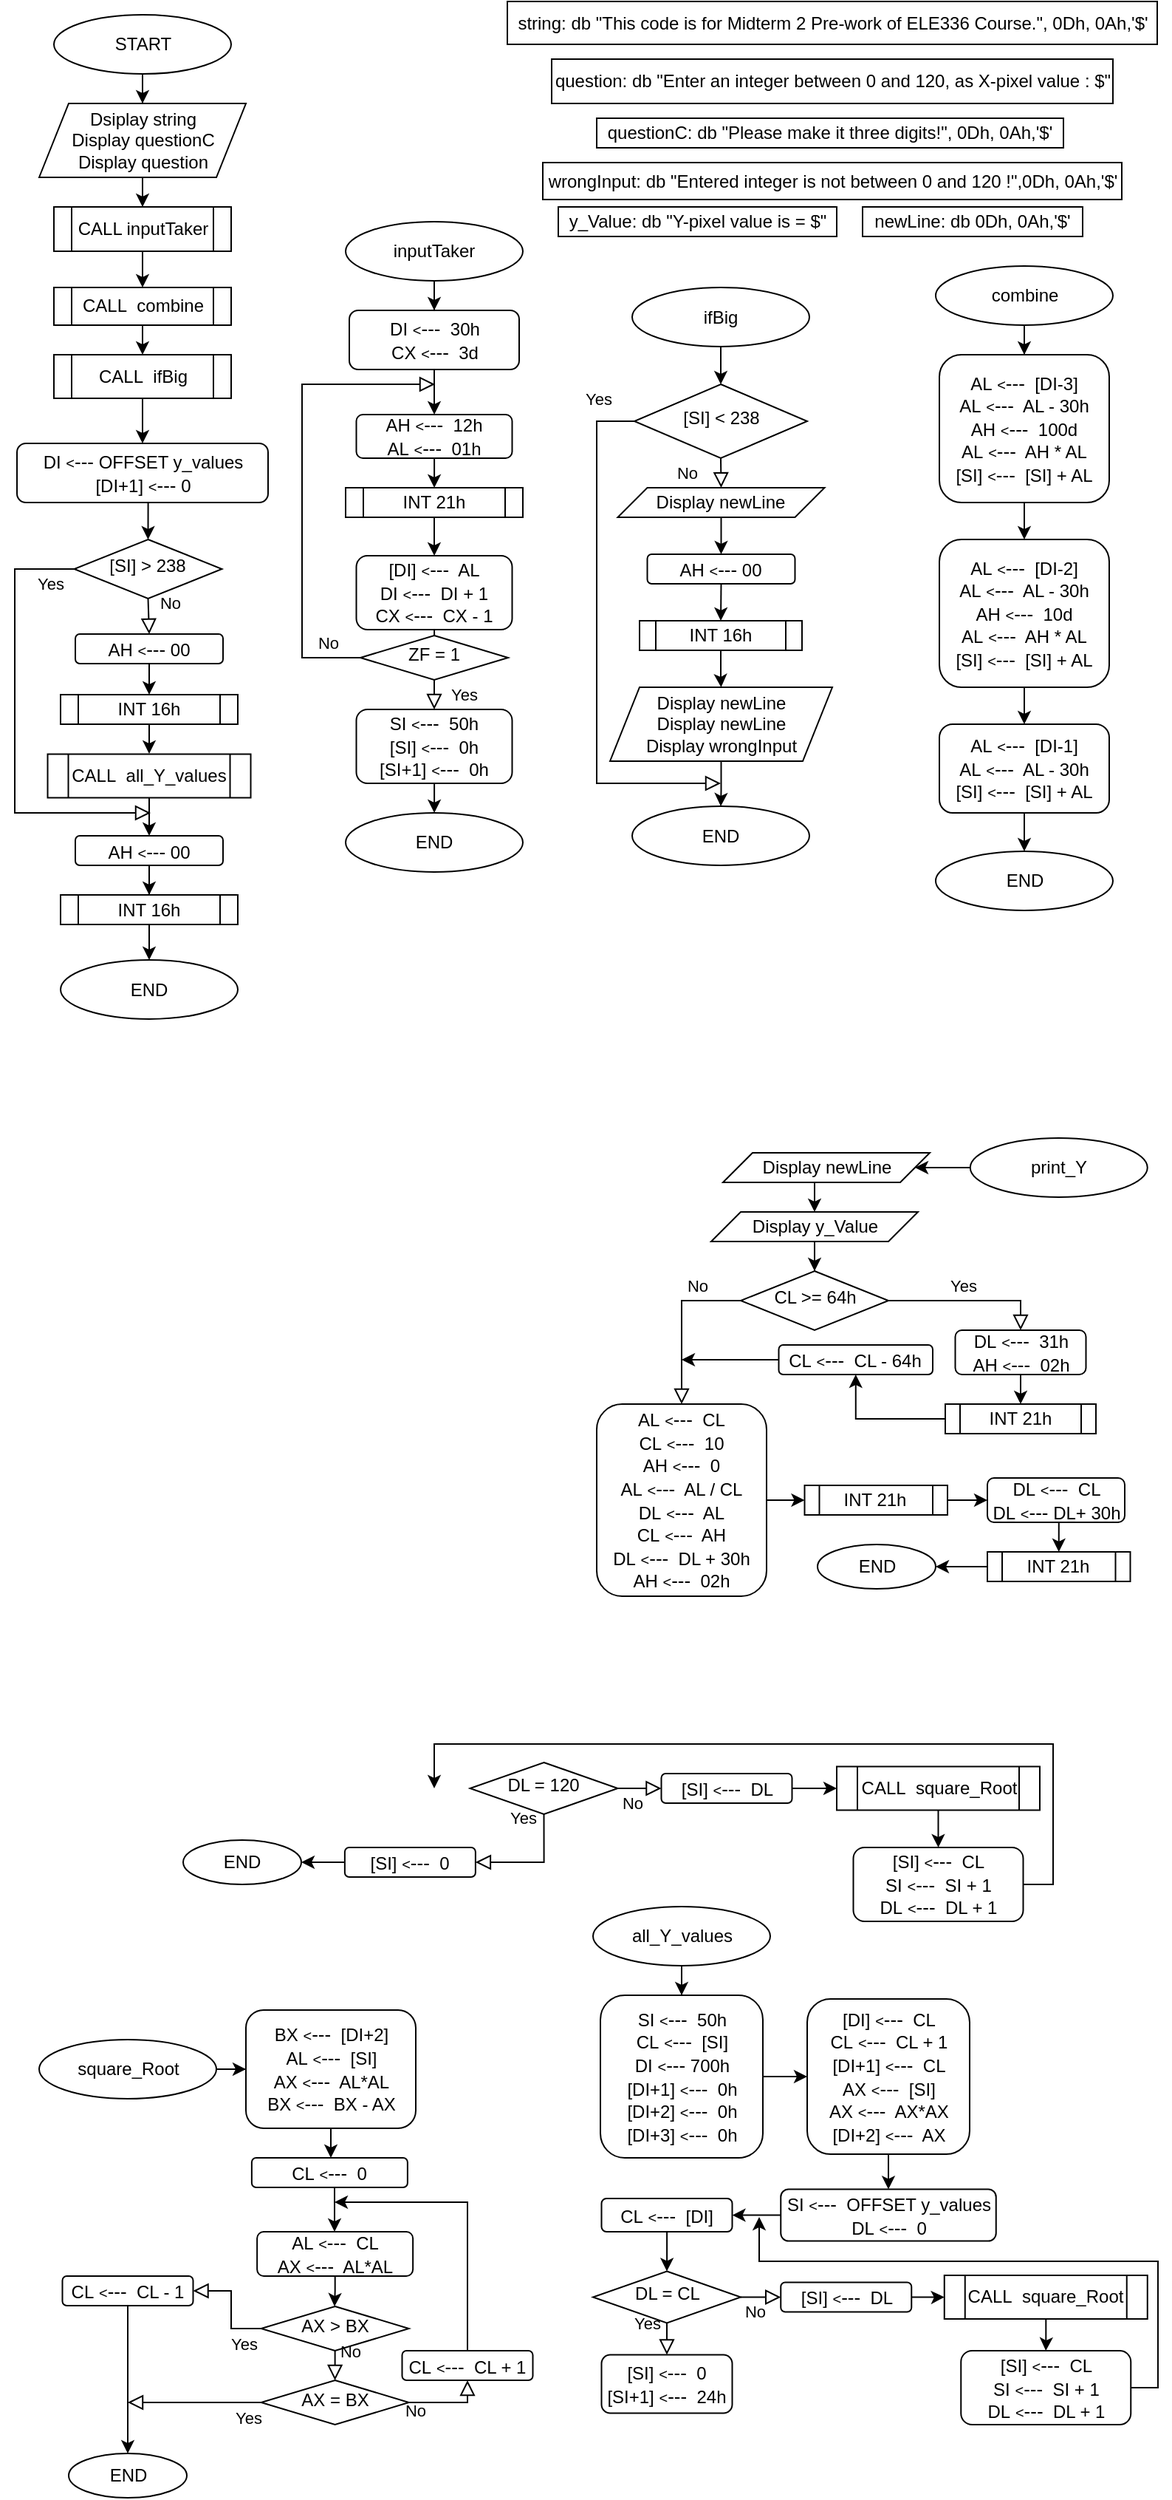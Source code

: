 <mxfile version="18.0.4" type="github">
  <diagram id="C5RBs43oDa-KdzZeNtuy" name="Page-1">
    <mxGraphModel dx="271" dy="1428" grid="1" gridSize="10" guides="1" tooltips="1" connect="1" arrows="1" fold="1" page="1" pageScale="1" pageWidth="827" pageHeight="1169" math="0" shadow="0">
      <root>
        <mxCell id="WIyWlLk6GJQsqaUBKTNV-0" />
        <mxCell id="WIyWlLk6GJQsqaUBKTNV-1" parent="WIyWlLk6GJQsqaUBKTNV-0" />
        <mxCell id="YdiF8NEJK3TXLWIDRS3v-0" value="" style="edgeStyle=orthogonalEdgeStyle;rounded=0;orthogonalLoop=1;jettySize=auto;html=1;" edge="1" parent="WIyWlLk6GJQsqaUBKTNV-1" source="YdiF8NEJK3TXLWIDRS3v-1" target="YdiF8NEJK3TXLWIDRS3v-5">
          <mxGeometry relative="1" as="geometry" />
        </mxCell>
        <mxCell id="YdiF8NEJK3TXLWIDRS3v-1" value="START" style="ellipse;whiteSpace=wrap;html=1;" vertex="1" parent="WIyWlLk6GJQsqaUBKTNV-1">
          <mxGeometry x="72.5" y="-1150" width="120" height="40" as="geometry" />
        </mxCell>
        <mxCell id="YdiF8NEJK3TXLWIDRS3v-2" style="edgeStyle=orthogonalEdgeStyle;rounded=0;orthogonalLoop=1;jettySize=auto;html=1;exitX=0.5;exitY=1;exitDx=0;exitDy=0;fontSize=9;" edge="1" parent="WIyWlLk6GJQsqaUBKTNV-1">
          <mxGeometry relative="1" as="geometry">
            <mxPoint x="722" y="-50" as="sourcePoint" />
            <mxPoint x="722" y="-50" as="targetPoint" />
          </mxGeometry>
        </mxCell>
        <mxCell id="YdiF8NEJK3TXLWIDRS3v-3" style="edgeStyle=orthogonalEdgeStyle;rounded=0;orthogonalLoop=1;jettySize=auto;html=1;exitX=0.5;exitY=1;exitDx=0;exitDy=0;fontSize=9;" edge="1" parent="WIyWlLk6GJQsqaUBKTNV-1">
          <mxGeometry relative="1" as="geometry">
            <mxPoint x="722" y="-340" as="sourcePoint" />
            <mxPoint x="722" y="-340" as="targetPoint" />
          </mxGeometry>
        </mxCell>
        <mxCell id="YdiF8NEJK3TXLWIDRS3v-4" value="" style="edgeStyle=orthogonalEdgeStyle;rounded=0;orthogonalLoop=1;jettySize=auto;html=1;" edge="1" parent="WIyWlLk6GJQsqaUBKTNV-1" source="YdiF8NEJK3TXLWIDRS3v-5" target="YdiF8NEJK3TXLWIDRS3v-7">
          <mxGeometry relative="1" as="geometry" />
        </mxCell>
        <mxCell id="YdiF8NEJK3TXLWIDRS3v-5" value="Dsiplay string&lt;br&gt;Display questionC&lt;br&gt;Display question" style="shape=parallelogram;perimeter=parallelogramPerimeter;whiteSpace=wrap;html=1;fixedSize=1;" vertex="1" parent="WIyWlLk6GJQsqaUBKTNV-1">
          <mxGeometry x="62.5" y="-1090" width="140" height="50" as="geometry" />
        </mxCell>
        <mxCell id="YdiF8NEJK3TXLWIDRS3v-6" value="" style="edgeStyle=orthogonalEdgeStyle;rounded=0;orthogonalLoop=1;jettySize=auto;html=1;" edge="1" parent="WIyWlLk6GJQsqaUBKTNV-1" source="YdiF8NEJK3TXLWIDRS3v-7" target="YdiF8NEJK3TXLWIDRS3v-9">
          <mxGeometry relative="1" as="geometry" />
        </mxCell>
        <mxCell id="YdiF8NEJK3TXLWIDRS3v-7" value="CALL inputTaker" style="shape=process;whiteSpace=wrap;html=1;backgroundOutline=1;" vertex="1" parent="WIyWlLk6GJQsqaUBKTNV-1">
          <mxGeometry x="72.5" y="-1020" width="120" height="30" as="geometry" />
        </mxCell>
        <mxCell id="YdiF8NEJK3TXLWIDRS3v-8" style="edgeStyle=orthogonalEdgeStyle;rounded=0;orthogonalLoop=1;jettySize=auto;html=1;exitX=0.5;exitY=1;exitDx=0;exitDy=0;entryX=0.5;entryY=0;entryDx=0;entryDy=0;" edge="1" parent="WIyWlLk6GJQsqaUBKTNV-1" source="YdiF8NEJK3TXLWIDRS3v-9" target="YdiF8NEJK3TXLWIDRS3v-11">
          <mxGeometry relative="1" as="geometry" />
        </mxCell>
        <mxCell id="YdiF8NEJK3TXLWIDRS3v-9" value="CALL&amp;nbsp; combine" style="shape=process;whiteSpace=wrap;html=1;backgroundOutline=1;" vertex="1" parent="WIyWlLk6GJQsqaUBKTNV-1">
          <mxGeometry x="72.5" y="-965.5" width="120" height="25.5" as="geometry" />
        </mxCell>
        <mxCell id="YdiF8NEJK3TXLWIDRS3v-10" value="" style="edgeStyle=orthogonalEdgeStyle;rounded=0;orthogonalLoop=1;jettySize=auto;html=1;" edge="1" parent="WIyWlLk6GJQsqaUBKTNV-1" source="YdiF8NEJK3TXLWIDRS3v-11" target="YdiF8NEJK3TXLWIDRS3v-13">
          <mxGeometry relative="1" as="geometry" />
        </mxCell>
        <mxCell id="YdiF8NEJK3TXLWIDRS3v-11" value="CALL&amp;nbsp; ifBig" style="shape=process;whiteSpace=wrap;html=1;backgroundOutline=1;" vertex="1" parent="WIyWlLk6GJQsqaUBKTNV-1">
          <mxGeometry x="72.5" y="-920" width="120" height="29.5" as="geometry" />
        </mxCell>
        <mxCell id="YdiF8NEJK3TXLWIDRS3v-155" style="edgeStyle=orthogonalEdgeStyle;rounded=0;orthogonalLoop=1;jettySize=auto;html=1;exitX=0.5;exitY=1;exitDx=0;exitDy=0;entryX=0.5;entryY=0;entryDx=0;entryDy=0;" edge="1" parent="WIyWlLk6GJQsqaUBKTNV-1" source="YdiF8NEJK3TXLWIDRS3v-13" target="YdiF8NEJK3TXLWIDRS3v-14">
          <mxGeometry relative="1" as="geometry" />
        </mxCell>
        <mxCell id="YdiF8NEJK3TXLWIDRS3v-13" value="DI&amp;nbsp;&lt;font style=&quot;font-size: 10px&quot;&gt;&amp;lt;&lt;/font&gt;&lt;font style=&quot;font-size: 13px&quot;&gt;---&lt;/font&gt;&amp;nbsp;OFFSET y_values&lt;br&gt;[DI+1]&amp;nbsp;&lt;font style=&quot;font-size: 10px;&quot;&gt;&amp;lt;&lt;/font&gt;&lt;font style=&quot;font-size: 13px;&quot;&gt;---&lt;/font&gt;&amp;nbsp;0" style="rounded=1;whiteSpace=wrap;html=1;fontSize=12;glass=0;strokeWidth=1;shadow=0;" vertex="1" parent="WIyWlLk6GJQsqaUBKTNV-1">
          <mxGeometry x="47.5" y="-860" width="170" height="40" as="geometry" />
        </mxCell>
        <mxCell id="YdiF8NEJK3TXLWIDRS3v-14" value="[SI] &amp;gt; 238" style="rhombus;whiteSpace=wrap;html=1;shadow=0;fontFamily=Helvetica;fontSize=12;align=center;strokeWidth=1;spacing=6;spacingTop=-4;" vertex="1" parent="WIyWlLk6GJQsqaUBKTNV-1">
          <mxGeometry x="86.25" y="-795" width="100" height="40" as="geometry" />
        </mxCell>
        <mxCell id="YdiF8NEJK3TXLWIDRS3v-15" value="No" style="edgeStyle=orthogonalEdgeStyle;rounded=0;html=1;jettySize=auto;orthogonalLoop=1;fontSize=11;endArrow=block;endFill=0;endSize=8;strokeWidth=1;shadow=0;labelBackgroundColor=none;exitX=0.5;exitY=1;exitDx=0;exitDy=0;entryX=0.5;entryY=0;entryDx=0;entryDy=0;" edge="1" parent="WIyWlLk6GJQsqaUBKTNV-1" source="YdiF8NEJK3TXLWIDRS3v-14" target="YdiF8NEJK3TXLWIDRS3v-157">
          <mxGeometry x="-0.682" y="14" relative="1" as="geometry">
            <mxPoint as="offset" />
            <mxPoint x="137" y="-730" as="targetPoint" />
            <Array as="points" />
            <mxPoint x="135.25" y="-695.5" as="sourcePoint" />
          </mxGeometry>
        </mxCell>
        <mxCell id="YdiF8NEJK3TXLWIDRS3v-16" value="Yes" style="rounded=0;html=1;jettySize=auto;orthogonalLoop=1;fontSize=11;endArrow=block;endFill=0;endSize=8;strokeWidth=1;shadow=0;labelBackgroundColor=none;edgeStyle=orthogonalEdgeStyle;exitX=0;exitY=0.5;exitDx=0;exitDy=0;" edge="1" parent="WIyWlLk6GJQsqaUBKTNV-1" source="YdiF8NEJK3TXLWIDRS3v-14">
          <mxGeometry x="-0.892" y="10" relative="1" as="geometry">
            <mxPoint as="offset" />
            <mxPoint x="138" y="-610" as="targetPoint" />
            <Array as="points">
              <mxPoint x="46" y="-775" />
              <mxPoint x="46" y="-610" />
              <mxPoint x="138" y="-610" />
            </Array>
            <mxPoint x="85.25" y="-775.5" as="sourcePoint" />
          </mxGeometry>
        </mxCell>
        <mxCell id="YdiF8NEJK3TXLWIDRS3v-20" style="edgeStyle=orthogonalEdgeStyle;rounded=0;orthogonalLoop=1;jettySize=auto;html=1;exitX=0.5;exitY=1;exitDx=0;exitDy=0;entryX=0.5;entryY=0;entryDx=0;entryDy=0;" edge="1" parent="WIyWlLk6GJQsqaUBKTNV-1" source="YdiF8NEJK3TXLWIDRS3v-21" target="YdiF8NEJK3TXLWIDRS3v-150">
          <mxGeometry relative="1" as="geometry">
            <mxPoint x="137.765" y="-589.75" as="targetPoint" />
          </mxGeometry>
        </mxCell>
        <mxCell id="YdiF8NEJK3TXLWIDRS3v-21" value="CALL&amp;nbsp; all_Y_values" style="shape=process;whiteSpace=wrap;html=1;backgroundOutline=1;" vertex="1" parent="WIyWlLk6GJQsqaUBKTNV-1">
          <mxGeometry x="68.26" y="-649.75" width="137.5" height="29.5" as="geometry" />
        </mxCell>
        <mxCell id="YdiF8NEJK3TXLWIDRS3v-26" value="END" style="ellipse;whiteSpace=wrap;html=1;" vertex="1" parent="WIyWlLk6GJQsqaUBKTNV-1">
          <mxGeometry x="77.01" y="-510.5" width="120" height="40" as="geometry" />
        </mxCell>
        <mxCell id="YdiF8NEJK3TXLWIDRS3v-27" value="string: db &quot;This code is for Midterm 2 Pre-work of ELE336 Course.&quot;, 0Dh, 0Ah,&#39;$&#39;" style="rounded=0;whiteSpace=wrap;html=1;" vertex="1" parent="WIyWlLk6GJQsqaUBKTNV-1">
          <mxGeometry x="379.5" y="-1159" width="440" height="29" as="geometry" />
        </mxCell>
        <mxCell id="YdiF8NEJK3TXLWIDRS3v-28" value="question: db &quot;Enter an integer between 0 and 120, as X-pixel value : $&quot;" style="rounded=0;whiteSpace=wrap;html=1;" vertex="1" parent="WIyWlLk6GJQsqaUBKTNV-1">
          <mxGeometry x="409.5" y="-1120" width="380" height="30" as="geometry" />
        </mxCell>
        <mxCell id="YdiF8NEJK3TXLWIDRS3v-29" value="questionC: db &quot;Please make it three digits!&quot;, 0Dh, 0Ah,&#39;$&#39;" style="rounded=0;whiteSpace=wrap;html=1;" vertex="1" parent="WIyWlLk6GJQsqaUBKTNV-1">
          <mxGeometry x="440" y="-1080" width="316" height="20" as="geometry" />
        </mxCell>
        <mxCell id="YdiF8NEJK3TXLWIDRS3v-30" value="wrongInput: db &quot;Entered integer is not between 0 and 120 !&quot;,0Dh, 0Ah,&#39;$&#39;" style="rounded=0;whiteSpace=wrap;html=1;" vertex="1" parent="WIyWlLk6GJQsqaUBKTNV-1">
          <mxGeometry x="403.5" y="-1050" width="392" height="25" as="geometry" />
        </mxCell>
        <mxCell id="YdiF8NEJK3TXLWIDRS3v-31" value="y_Value: db &quot;Y-pixel value is = $&quot;" style="rounded=0;whiteSpace=wrap;html=1;" vertex="1" parent="WIyWlLk6GJQsqaUBKTNV-1">
          <mxGeometry x="414" y="-1020" width="188.5" height="20" as="geometry" />
        </mxCell>
        <mxCell id="YdiF8NEJK3TXLWIDRS3v-32" value="newLine: db 0Dh, 0Ah,&#39;$&#39;" style="rounded=0;whiteSpace=wrap;html=1;" vertex="1" parent="WIyWlLk6GJQsqaUBKTNV-1">
          <mxGeometry x="620" y="-1020" width="149" height="20" as="geometry" />
        </mxCell>
        <mxCell id="YdiF8NEJK3TXLWIDRS3v-33" value="" style="edgeStyle=orthogonalEdgeStyle;rounded=0;orthogonalLoop=1;jettySize=auto;html=1;" edge="1" parent="WIyWlLk6GJQsqaUBKTNV-1" source="YdiF8NEJK3TXLWIDRS3v-34" target="YdiF8NEJK3TXLWIDRS3v-36">
          <mxGeometry relative="1" as="geometry" />
        </mxCell>
        <mxCell id="YdiF8NEJK3TXLWIDRS3v-34" value="inputTaker" style="ellipse;whiteSpace=wrap;html=1;" vertex="1" parent="WIyWlLk6GJQsqaUBKTNV-1">
          <mxGeometry x="270" y="-1010" width="120" height="40" as="geometry" />
        </mxCell>
        <mxCell id="YdiF8NEJK3TXLWIDRS3v-35" value="" style="edgeStyle=orthogonalEdgeStyle;rounded=0;orthogonalLoop=1;jettySize=auto;html=1;" edge="1" parent="WIyWlLk6GJQsqaUBKTNV-1" source="YdiF8NEJK3TXLWIDRS3v-36" target="YdiF8NEJK3TXLWIDRS3v-38">
          <mxGeometry relative="1" as="geometry" />
        </mxCell>
        <mxCell id="YdiF8NEJK3TXLWIDRS3v-36" value="DI&amp;nbsp;&lt;font style=&quot;font-size: 10px&quot;&gt;&amp;lt;&lt;/font&gt;&lt;font style=&quot;font-size: 13px&quot;&gt;---&lt;/font&gt;&amp;nbsp; 30h&lt;br&gt;CX&amp;nbsp;&lt;font style=&quot;font-size: 10px&quot;&gt;&amp;lt;&lt;/font&gt;&lt;font style=&quot;font-size: 13px&quot;&gt;---&lt;/font&gt;&amp;nbsp; 3d" style="rounded=1;whiteSpace=wrap;html=1;fontSize=12;glass=0;strokeWidth=1;shadow=0;" vertex="1" parent="WIyWlLk6GJQsqaUBKTNV-1">
          <mxGeometry x="272.5" y="-950" width="115" height="40" as="geometry" />
        </mxCell>
        <mxCell id="YdiF8NEJK3TXLWIDRS3v-37" value="" style="edgeStyle=orthogonalEdgeStyle;rounded=0;orthogonalLoop=1;jettySize=auto;html=1;" edge="1" parent="WIyWlLk6GJQsqaUBKTNV-1" source="YdiF8NEJK3TXLWIDRS3v-38" target="YdiF8NEJK3TXLWIDRS3v-40">
          <mxGeometry relative="1" as="geometry" />
        </mxCell>
        <mxCell id="YdiF8NEJK3TXLWIDRS3v-38" value="AH&amp;nbsp;&lt;font style=&quot;font-size: 10px&quot;&gt;&amp;lt;&lt;/font&gt;&lt;font style=&quot;font-size: 13px&quot;&gt;---&lt;/font&gt;&amp;nbsp; 12h&lt;br&gt;AL&amp;nbsp;&lt;font style=&quot;font-size: 10px&quot;&gt;&amp;lt;&lt;/font&gt;&lt;font style=&quot;font-size: 13px&quot;&gt;---&lt;/font&gt;&amp;nbsp; 01h" style="rounded=1;whiteSpace=wrap;html=1;fontSize=12;glass=0;strokeWidth=1;shadow=0;" vertex="1" parent="WIyWlLk6GJQsqaUBKTNV-1">
          <mxGeometry x="277.25" y="-879.5" width="105.5" height="29.5" as="geometry" />
        </mxCell>
        <mxCell id="YdiF8NEJK3TXLWIDRS3v-39" value="" style="edgeStyle=orthogonalEdgeStyle;rounded=0;orthogonalLoop=1;jettySize=auto;html=1;" edge="1" parent="WIyWlLk6GJQsqaUBKTNV-1" source="YdiF8NEJK3TXLWIDRS3v-40" target="YdiF8NEJK3TXLWIDRS3v-42">
          <mxGeometry relative="1" as="geometry" />
        </mxCell>
        <mxCell id="YdiF8NEJK3TXLWIDRS3v-40" value="INT 21h" style="shape=process;whiteSpace=wrap;html=1;backgroundOutline=1;" vertex="1" parent="WIyWlLk6GJQsqaUBKTNV-1">
          <mxGeometry x="270" y="-830" width="120" height="20" as="geometry" />
        </mxCell>
        <mxCell id="YdiF8NEJK3TXLWIDRS3v-41" value="" style="edgeStyle=orthogonalEdgeStyle;rounded=0;orthogonalLoop=1;jettySize=auto;html=1;" edge="1" parent="WIyWlLk6GJQsqaUBKTNV-1" source="YdiF8NEJK3TXLWIDRS3v-42" target="YdiF8NEJK3TXLWIDRS3v-43">
          <mxGeometry relative="1" as="geometry" />
        </mxCell>
        <mxCell id="YdiF8NEJK3TXLWIDRS3v-42" value="[DI]&amp;nbsp;&lt;font style=&quot;font-size: 10px&quot;&gt;&amp;lt;&lt;/font&gt;&lt;font style=&quot;font-size: 13px&quot;&gt;---&lt;/font&gt;&amp;nbsp; AL&lt;br&gt;DI&amp;nbsp;&lt;font style=&quot;font-size: 10px&quot;&gt;&amp;lt;&lt;/font&gt;&lt;font style=&quot;font-size: 13px&quot;&gt;---&lt;/font&gt;&amp;nbsp; DI + 1&lt;br&gt;CX&amp;nbsp;&lt;font style=&quot;font-size: 10px&quot;&gt;&amp;lt;&lt;/font&gt;&lt;font style=&quot;font-size: 13px&quot;&gt;---&lt;/font&gt;&amp;nbsp; CX - 1" style="rounded=1;whiteSpace=wrap;html=1;fontSize=12;glass=0;strokeWidth=1;shadow=0;" vertex="1" parent="WIyWlLk6GJQsqaUBKTNV-1">
          <mxGeometry x="277.25" y="-784" width="105.5" height="50" as="geometry" />
        </mxCell>
        <mxCell id="YdiF8NEJK3TXLWIDRS3v-43" value="ZF = 1" style="rhombus;whiteSpace=wrap;html=1;shadow=0;fontFamily=Helvetica;fontSize=12;align=center;strokeWidth=1;spacing=6;spacingTop=-4;" vertex="1" parent="WIyWlLk6GJQsqaUBKTNV-1">
          <mxGeometry x="280" y="-730" width="100" height="30" as="geometry" />
        </mxCell>
        <mxCell id="YdiF8NEJK3TXLWIDRS3v-44" value="Yes" style="rounded=0;html=1;jettySize=auto;orthogonalLoop=1;fontSize=11;endArrow=block;endFill=0;endSize=8;strokeWidth=1;shadow=0;labelBackgroundColor=none;edgeStyle=orthogonalEdgeStyle;exitX=0.5;exitY=1;exitDx=0;exitDy=0;entryX=0.5;entryY=0;entryDx=0;entryDy=0;" edge="1" parent="WIyWlLk6GJQsqaUBKTNV-1" source="YdiF8NEJK3TXLWIDRS3v-43" target="YdiF8NEJK3TXLWIDRS3v-47">
          <mxGeometry x="0.001" y="20" relative="1" as="geometry">
            <mxPoint as="offset" />
            <mxPoint x="450.5" y="-690" as="targetPoint" />
            <Array as="points">
              <mxPoint x="330.5" y="-680" />
              <mxPoint x="330.5" y="-655" />
            </Array>
            <mxPoint x="312" y="-668.75" as="sourcePoint" />
          </mxGeometry>
        </mxCell>
        <mxCell id="YdiF8NEJK3TXLWIDRS3v-45" value="No" style="edgeStyle=orthogonalEdgeStyle;rounded=0;html=1;jettySize=auto;orthogonalLoop=1;fontSize=11;endArrow=block;endFill=0;endSize=8;strokeWidth=1;shadow=0;labelBackgroundColor=none;exitX=0;exitY=0.5;exitDx=0;exitDy=0;" edge="1" parent="WIyWlLk6GJQsqaUBKTNV-1" source="YdiF8NEJK3TXLWIDRS3v-43">
          <mxGeometry x="-0.857" y="-10" relative="1" as="geometry">
            <mxPoint as="offset" />
            <mxPoint x="330.5" y="-900" as="targetPoint" />
            <Array as="points">
              <mxPoint x="240.5" y="-715" />
            </Array>
            <mxPoint x="120.5" y="-745" as="sourcePoint" />
          </mxGeometry>
        </mxCell>
        <mxCell id="YdiF8NEJK3TXLWIDRS3v-46" value="" style="edgeStyle=orthogonalEdgeStyle;rounded=0;orthogonalLoop=1;jettySize=auto;html=1;" edge="1" parent="WIyWlLk6GJQsqaUBKTNV-1" source="YdiF8NEJK3TXLWIDRS3v-47" target="YdiF8NEJK3TXLWIDRS3v-48">
          <mxGeometry relative="1" as="geometry" />
        </mxCell>
        <mxCell id="YdiF8NEJK3TXLWIDRS3v-47" value="SI&amp;nbsp;&lt;font style=&quot;font-size: 10px&quot;&gt;&amp;lt;&lt;/font&gt;&lt;font style=&quot;font-size: 13px&quot;&gt;---&lt;/font&gt;&amp;nbsp; 50h&lt;br&gt;[SI]&amp;nbsp;&lt;font style=&quot;font-size: 10px&quot;&gt;&amp;lt;&lt;/font&gt;&lt;font style=&quot;font-size: 13px&quot;&gt;---&lt;/font&gt;&amp;nbsp; 0h&lt;br&gt;[SI+1]&amp;nbsp;&lt;font style=&quot;font-size: 10px;&quot;&gt;&amp;lt;&lt;/font&gt;&lt;font style=&quot;font-size: 13px;&quot;&gt;---&lt;/font&gt;&amp;nbsp; 0h" style="rounded=1;whiteSpace=wrap;html=1;fontSize=12;glass=0;strokeWidth=1;shadow=0;" vertex="1" parent="WIyWlLk6GJQsqaUBKTNV-1">
          <mxGeometry x="277.25" y="-680" width="105.5" height="50" as="geometry" />
        </mxCell>
        <mxCell id="YdiF8NEJK3TXLWIDRS3v-48" value="END" style="ellipse;whiteSpace=wrap;html=1;" vertex="1" parent="WIyWlLk6GJQsqaUBKTNV-1">
          <mxGeometry x="270" y="-610" width="120" height="40" as="geometry" />
        </mxCell>
        <mxCell id="YdiF8NEJK3TXLWIDRS3v-49" value="" style="edgeStyle=orthogonalEdgeStyle;rounded=0;orthogonalLoop=1;jettySize=auto;html=1;entryX=0.5;entryY=0;entryDx=0;entryDy=0;" edge="1" parent="WIyWlLk6GJQsqaUBKTNV-1" source="YdiF8NEJK3TXLWIDRS3v-50" target="YdiF8NEJK3TXLWIDRS3v-53">
          <mxGeometry relative="1" as="geometry">
            <mxPoint x="523" y="-920" as="targetPoint" />
          </mxGeometry>
        </mxCell>
        <mxCell id="YdiF8NEJK3TXLWIDRS3v-50" value="ifBig" style="ellipse;whiteSpace=wrap;html=1;" vertex="1" parent="WIyWlLk6GJQsqaUBKTNV-1">
          <mxGeometry x="464" y="-965.5" width="120" height="40" as="geometry" />
        </mxCell>
        <mxCell id="YdiF8NEJK3TXLWIDRS3v-53" value="[SI] &amp;lt; 238" style="rhombus;whiteSpace=wrap;html=1;shadow=0;fontFamily=Helvetica;fontSize=12;align=center;strokeWidth=1;spacing=6;spacingTop=-4;" vertex="1" parent="WIyWlLk6GJQsqaUBKTNV-1">
          <mxGeometry x="465.5" y="-900" width="117" height="50" as="geometry" />
        </mxCell>
        <mxCell id="YdiF8NEJK3TXLWIDRS3v-54" value="No" style="rounded=0;html=1;jettySize=auto;orthogonalLoop=1;fontSize=11;endArrow=block;endFill=0;endSize=8;strokeWidth=1;shadow=0;labelBackgroundColor=none;edgeStyle=orthogonalEdgeStyle;exitX=0.5;exitY=1;exitDx=0;exitDy=0;entryX=0.5;entryY=0;entryDx=0;entryDy=0;" edge="1" parent="WIyWlLk6GJQsqaUBKTNV-1" source="YdiF8NEJK3TXLWIDRS3v-53" target="YdiF8NEJK3TXLWIDRS3v-73">
          <mxGeometry y="-23" relative="1" as="geometry">
            <mxPoint as="offset" />
            <mxPoint x="523" y="-830" as="targetPoint" />
            <Array as="points" />
            <mxPoint x="359.5" y="-660" as="sourcePoint" />
          </mxGeometry>
        </mxCell>
        <mxCell id="YdiF8NEJK3TXLWIDRS3v-55" value="Yes" style="rounded=0;html=1;jettySize=auto;orthogonalLoop=1;fontSize=11;endArrow=block;endFill=0;endSize=8;strokeWidth=1;shadow=0;labelBackgroundColor=none;edgeStyle=orthogonalEdgeStyle;exitX=0;exitY=0.5;exitDx=0;exitDy=0;" edge="1" parent="WIyWlLk6GJQsqaUBKTNV-1" source="YdiF8NEJK3TXLWIDRS3v-53">
          <mxGeometry x="-0.86" y="-15" relative="1" as="geometry">
            <mxPoint as="offset" />
            <mxPoint x="524" y="-630" as="targetPoint" />
            <Array as="points">
              <mxPoint x="440" y="-875" />
            </Array>
            <mxPoint x="460" y="-860" as="sourcePoint" />
          </mxGeometry>
        </mxCell>
        <mxCell id="YdiF8NEJK3TXLWIDRS3v-165" style="edgeStyle=orthogonalEdgeStyle;rounded=0;orthogonalLoop=1;jettySize=auto;html=1;exitX=0.5;exitY=1;exitDx=0;exitDy=0;entryX=0.5;entryY=0;entryDx=0;entryDy=0;" edge="1" parent="WIyWlLk6GJQsqaUBKTNV-1" source="YdiF8NEJK3TXLWIDRS3v-73" target="YdiF8NEJK3TXLWIDRS3v-75">
          <mxGeometry relative="1" as="geometry" />
        </mxCell>
        <mxCell id="YdiF8NEJK3TXLWIDRS3v-73" value="Display newLine&lt;br&gt;" style="shape=parallelogram;perimeter=parallelogramPerimeter;whiteSpace=wrap;html=1;fixedSize=1;" vertex="1" parent="WIyWlLk6GJQsqaUBKTNV-1">
          <mxGeometry x="454.25" y="-830" width="140" height="20" as="geometry" />
        </mxCell>
        <mxCell id="YdiF8NEJK3TXLWIDRS3v-163" value="" style="edgeStyle=orthogonalEdgeStyle;rounded=0;orthogonalLoop=1;jettySize=auto;html=1;exitX=0.5;exitY=1;exitDx=0;exitDy=0;entryX=0.5;entryY=0;entryDx=0;entryDy=0;" edge="1" parent="WIyWlLk6GJQsqaUBKTNV-1" source="YdiF8NEJK3TXLWIDRS3v-75" target="YdiF8NEJK3TXLWIDRS3v-77">
          <mxGeometry relative="1" as="geometry">
            <mxPoint x="530" y="-740" as="targetPoint" />
            <Array as="points" />
          </mxGeometry>
        </mxCell>
        <mxCell id="YdiF8NEJK3TXLWIDRS3v-75" value="AH&amp;nbsp;&lt;font style=&quot;font-size: 10px&quot;&gt;&amp;lt;&lt;/font&gt;&lt;font style=&quot;font-size: 13px&quot;&gt;---&lt;/font&gt;&amp;nbsp;00" style="rounded=1;whiteSpace=wrap;html=1;fontSize=12;glass=0;strokeWidth=1;shadow=0;" vertex="1" parent="WIyWlLk6GJQsqaUBKTNV-1">
          <mxGeometry x="474.25" y="-785" width="100" height="20" as="geometry" />
        </mxCell>
        <mxCell id="YdiF8NEJK3TXLWIDRS3v-76" value="" style="edgeStyle=orthogonalEdgeStyle;rounded=0;orthogonalLoop=1;jettySize=auto;html=1;" edge="1" parent="WIyWlLk6GJQsqaUBKTNV-1" source="YdiF8NEJK3TXLWIDRS3v-77" target="YdiF8NEJK3TXLWIDRS3v-79">
          <mxGeometry relative="1" as="geometry" />
        </mxCell>
        <mxCell id="YdiF8NEJK3TXLWIDRS3v-77" value="INT 16h" style="shape=process;whiteSpace=wrap;html=1;backgroundOutline=1;" vertex="1" parent="WIyWlLk6GJQsqaUBKTNV-1">
          <mxGeometry x="469" y="-740" width="110" height="20" as="geometry" />
        </mxCell>
        <mxCell id="YdiF8NEJK3TXLWIDRS3v-78" value="" style="edgeStyle=orthogonalEdgeStyle;rounded=0;orthogonalLoop=1;jettySize=auto;html=1;" edge="1" parent="WIyWlLk6GJQsqaUBKTNV-1" source="YdiF8NEJK3TXLWIDRS3v-79" target="YdiF8NEJK3TXLWIDRS3v-80">
          <mxGeometry relative="1" as="geometry" />
        </mxCell>
        <mxCell id="YdiF8NEJK3TXLWIDRS3v-79" value="Display newLine&lt;br&gt;Display newLine&lt;br&gt;Display wrongInput" style="shape=parallelogram;perimeter=parallelogramPerimeter;whiteSpace=wrap;html=1;fixedSize=1;" vertex="1" parent="WIyWlLk6GJQsqaUBKTNV-1">
          <mxGeometry x="449" y="-695" width="150.5" height="50" as="geometry" />
        </mxCell>
        <mxCell id="YdiF8NEJK3TXLWIDRS3v-80" value="END" style="ellipse;whiteSpace=wrap;html=1;" vertex="1" parent="WIyWlLk6GJQsqaUBKTNV-1">
          <mxGeometry x="464" y="-614.5" width="120" height="40" as="geometry" />
        </mxCell>
        <mxCell id="YdiF8NEJK3TXLWIDRS3v-81" value="" style="edgeStyle=orthogonalEdgeStyle;rounded=0;orthogonalLoop=1;jettySize=auto;html=1;" edge="1" parent="WIyWlLk6GJQsqaUBKTNV-1" source="YdiF8NEJK3TXLWIDRS3v-82" target="YdiF8NEJK3TXLWIDRS3v-84">
          <mxGeometry relative="1" as="geometry" />
        </mxCell>
        <mxCell id="YdiF8NEJK3TXLWIDRS3v-82" value="combine" style="ellipse;whiteSpace=wrap;html=1;" vertex="1" parent="WIyWlLk6GJQsqaUBKTNV-1">
          <mxGeometry x="669.5" y="-980" width="120" height="40" as="geometry" />
        </mxCell>
        <mxCell id="YdiF8NEJK3TXLWIDRS3v-83" value="" style="edgeStyle=orthogonalEdgeStyle;rounded=0;orthogonalLoop=1;jettySize=auto;html=1;" edge="1" parent="WIyWlLk6GJQsqaUBKTNV-1" source="YdiF8NEJK3TXLWIDRS3v-84" target="YdiF8NEJK3TXLWIDRS3v-86">
          <mxGeometry relative="1" as="geometry" />
        </mxCell>
        <mxCell id="YdiF8NEJK3TXLWIDRS3v-84" value="AL&amp;nbsp;&lt;font style=&quot;font-size: 10px&quot;&gt;&amp;lt;&lt;/font&gt;&lt;font style=&quot;font-size: 13px&quot;&gt;---&lt;/font&gt;&amp;nbsp; [DI-3]&lt;br&gt;AL&amp;nbsp;&lt;font style=&quot;font-size: 10px&quot;&gt;&amp;lt;&lt;/font&gt;&lt;font style=&quot;font-size: 13px&quot;&gt;---&lt;/font&gt;&amp;nbsp; AL - 30h&lt;br&gt;AH&amp;nbsp;&lt;font style=&quot;font-size: 10px&quot;&gt;&amp;lt;&lt;/font&gt;&lt;font style=&quot;font-size: 13px&quot;&gt;---&lt;/font&gt;&amp;nbsp; 100d&lt;br&gt;AL&amp;nbsp;&lt;font style=&quot;font-size: 10px&quot;&gt;&amp;lt;&lt;/font&gt;&lt;font style=&quot;font-size: 13px&quot;&gt;---&lt;/font&gt;&amp;nbsp; AH * AL&lt;br&gt;[SI]&amp;nbsp;&lt;font style=&quot;font-size: 10px&quot;&gt;&amp;lt;&lt;/font&gt;&lt;font style=&quot;font-size: 13px&quot;&gt;---&lt;/font&gt;&amp;nbsp; [SI] + AL" style="rounded=1;whiteSpace=wrap;html=1;fontSize=12;glass=0;strokeWidth=1;shadow=0;" vertex="1" parent="WIyWlLk6GJQsqaUBKTNV-1">
          <mxGeometry x="672" y="-920" width="115" height="100" as="geometry" />
        </mxCell>
        <mxCell id="YdiF8NEJK3TXLWIDRS3v-85" value="" style="edgeStyle=orthogonalEdgeStyle;rounded=0;orthogonalLoop=1;jettySize=auto;html=1;" edge="1" parent="WIyWlLk6GJQsqaUBKTNV-1" source="YdiF8NEJK3TXLWIDRS3v-86" target="YdiF8NEJK3TXLWIDRS3v-88">
          <mxGeometry relative="1" as="geometry" />
        </mxCell>
        <mxCell id="YdiF8NEJK3TXLWIDRS3v-86" value="AL&amp;nbsp;&lt;font style=&quot;font-size: 10px&quot;&gt;&amp;lt;&lt;/font&gt;&lt;font style=&quot;font-size: 13px&quot;&gt;---&lt;/font&gt;&amp;nbsp; [DI-2]&lt;br&gt;AL&amp;nbsp;&lt;font style=&quot;font-size: 10px&quot;&gt;&amp;lt;&lt;/font&gt;&lt;font style=&quot;font-size: 13px&quot;&gt;---&lt;/font&gt;&amp;nbsp; AL - 30h&lt;br&gt;AH&amp;nbsp;&lt;font style=&quot;font-size: 10px&quot;&gt;&amp;lt;&lt;/font&gt;&lt;font style=&quot;font-size: 13px&quot;&gt;---&lt;/font&gt;&amp;nbsp; 10d&lt;br&gt;AL&amp;nbsp;&lt;font style=&quot;font-size: 10px&quot;&gt;&amp;lt;&lt;/font&gt;&lt;font style=&quot;font-size: 13px&quot;&gt;---&lt;/font&gt;&amp;nbsp; AH * AL&lt;br&gt;[SI]&amp;nbsp;&lt;font style=&quot;font-size: 10px&quot;&gt;&amp;lt;&lt;/font&gt;&lt;font style=&quot;font-size: 13px&quot;&gt;---&lt;/font&gt;&amp;nbsp; [SI] + AL" style="rounded=1;whiteSpace=wrap;html=1;fontSize=12;glass=0;strokeWidth=1;shadow=0;" vertex="1" parent="WIyWlLk6GJQsqaUBKTNV-1">
          <mxGeometry x="672" y="-795" width="115" height="100" as="geometry" />
        </mxCell>
        <mxCell id="YdiF8NEJK3TXLWIDRS3v-87" value="" style="edgeStyle=orthogonalEdgeStyle;rounded=0;orthogonalLoop=1;jettySize=auto;html=1;" edge="1" parent="WIyWlLk6GJQsqaUBKTNV-1" source="YdiF8NEJK3TXLWIDRS3v-88" target="YdiF8NEJK3TXLWIDRS3v-89">
          <mxGeometry relative="1" as="geometry" />
        </mxCell>
        <mxCell id="YdiF8NEJK3TXLWIDRS3v-88" value="AL&amp;nbsp;&lt;font style=&quot;font-size: 10px&quot;&gt;&amp;lt;&lt;/font&gt;&lt;font style=&quot;font-size: 13px&quot;&gt;---&lt;/font&gt;&amp;nbsp; [DI-1]&lt;br&gt;AL&amp;nbsp;&lt;font style=&quot;font-size: 10px&quot;&gt;&amp;lt;&lt;/font&gt;&lt;font style=&quot;font-size: 13px&quot;&gt;---&lt;/font&gt;&amp;nbsp; AL - 30h&lt;br&gt;[SI]&amp;nbsp;&lt;font style=&quot;font-size: 10px&quot;&gt;&amp;lt;&lt;/font&gt;&lt;font style=&quot;font-size: 13px&quot;&gt;---&lt;/font&gt;&amp;nbsp; [SI] + AL" style="rounded=1;whiteSpace=wrap;html=1;fontSize=12;glass=0;strokeWidth=1;shadow=0;" vertex="1" parent="WIyWlLk6GJQsqaUBKTNV-1">
          <mxGeometry x="672" y="-670" width="115" height="60" as="geometry" />
        </mxCell>
        <mxCell id="YdiF8NEJK3TXLWIDRS3v-89" value="END" style="ellipse;whiteSpace=wrap;html=1;" vertex="1" parent="WIyWlLk6GJQsqaUBKTNV-1">
          <mxGeometry x="669.5" y="-584" width="120" height="40" as="geometry" />
        </mxCell>
        <mxCell id="YdiF8NEJK3TXLWIDRS3v-90" value="" style="edgeStyle=orthogonalEdgeStyle;rounded=0;orthogonalLoop=1;jettySize=auto;html=1;" edge="1" parent="WIyWlLk6GJQsqaUBKTNV-1" source="YdiF8NEJK3TXLWIDRS3v-91" target="YdiF8NEJK3TXLWIDRS3v-93">
          <mxGeometry relative="1" as="geometry" />
        </mxCell>
        <mxCell id="YdiF8NEJK3TXLWIDRS3v-91" value="square_Root" style="ellipse;whiteSpace=wrap;html=1;" vertex="1" parent="WIyWlLk6GJQsqaUBKTNV-1">
          <mxGeometry x="62.5" y="220" width="120" height="40" as="geometry" />
        </mxCell>
        <mxCell id="YdiF8NEJK3TXLWIDRS3v-92" value="" style="edgeStyle=orthogonalEdgeStyle;rounded=0;orthogonalLoop=1;jettySize=auto;html=1;" edge="1" parent="WIyWlLk6GJQsqaUBKTNV-1" source="YdiF8NEJK3TXLWIDRS3v-93" target="YdiF8NEJK3TXLWIDRS3v-95">
          <mxGeometry relative="1" as="geometry" />
        </mxCell>
        <mxCell id="YdiF8NEJK3TXLWIDRS3v-93" value="BX&amp;nbsp;&lt;font style=&quot;font-size: 10px&quot;&gt;&amp;lt;&lt;/font&gt;&lt;font style=&quot;font-size: 13px&quot;&gt;---&lt;/font&gt;&amp;nbsp; [DI+2]&lt;br&gt;AL&amp;nbsp;&lt;font style=&quot;font-size: 10px&quot;&gt;&amp;lt;&lt;/font&gt;&lt;font style=&quot;font-size: 13px&quot;&gt;---&lt;/font&gt;&amp;nbsp; [SI]&lt;br&gt;AX&amp;nbsp;&lt;font style=&quot;font-size: 10px&quot;&gt;&amp;lt;&lt;/font&gt;&lt;font style=&quot;font-size: 13px&quot;&gt;---&lt;/font&gt;&amp;nbsp; AL*AL&lt;br&gt;BX&amp;nbsp;&lt;font style=&quot;font-size: 10px&quot;&gt;&amp;lt;&lt;/font&gt;&lt;font style=&quot;font-size: 13px&quot;&gt;---&lt;/font&gt;&amp;nbsp; BX - AX" style="rounded=1;whiteSpace=wrap;html=1;fontSize=12;glass=0;strokeWidth=1;shadow=0;" vertex="1" parent="WIyWlLk6GJQsqaUBKTNV-1">
          <mxGeometry x="202.5" y="200" width="115" height="80" as="geometry" />
        </mxCell>
        <mxCell id="YdiF8NEJK3TXLWIDRS3v-94" value="" style="edgeStyle=orthogonalEdgeStyle;rounded=0;orthogonalLoop=1;jettySize=auto;html=1;" edge="1" parent="WIyWlLk6GJQsqaUBKTNV-1" source="YdiF8NEJK3TXLWIDRS3v-95" target="YdiF8NEJK3TXLWIDRS3v-100">
          <mxGeometry relative="1" as="geometry">
            <Array as="points">
              <mxPoint x="262.5" y="340" />
              <mxPoint x="262.5" y="340" />
            </Array>
          </mxGeometry>
        </mxCell>
        <mxCell id="YdiF8NEJK3TXLWIDRS3v-95" value="CL&amp;nbsp;&lt;font style=&quot;font-size: 10px&quot;&gt;&amp;lt;&lt;/font&gt;&lt;font style=&quot;font-size: 13px&quot;&gt;---&lt;/font&gt;&amp;nbsp; 0" style="rounded=1;whiteSpace=wrap;html=1;fontSize=12;glass=0;strokeWidth=1;shadow=0;" vertex="1" parent="WIyWlLk6GJQsqaUBKTNV-1">
          <mxGeometry x="206.44" y="300" width="105.5" height="20" as="geometry" />
        </mxCell>
        <mxCell id="YdiF8NEJK3TXLWIDRS3v-96" value="AX &amp;gt; BX" style="rhombus;whiteSpace=wrap;html=1;shadow=0;fontFamily=Helvetica;fontSize=12;align=center;strokeWidth=1;spacing=6;spacingTop=-4;" vertex="1" parent="WIyWlLk6GJQsqaUBKTNV-1">
          <mxGeometry x="212.82" y="400.5" width="100" height="30" as="geometry" />
        </mxCell>
        <mxCell id="YdiF8NEJK3TXLWIDRS3v-97" value="No" style="rounded=0;html=1;jettySize=auto;orthogonalLoop=1;fontSize=11;endArrow=block;endFill=0;endSize=8;strokeWidth=1;shadow=0;labelBackgroundColor=none;edgeStyle=orthogonalEdgeStyle;exitX=0.5;exitY=1;exitDx=0;exitDy=0;entryX=0.5;entryY=0;entryDx=0;entryDy=0;" edge="1" parent="WIyWlLk6GJQsqaUBKTNV-1" source="YdiF8NEJK3TXLWIDRS3v-96" target="YdiF8NEJK3TXLWIDRS3v-101">
          <mxGeometry x="-1" y="10" relative="1" as="geometry">
            <mxPoint as="offset" />
            <mxPoint x="260.07" y="470" as="targetPoint" />
            <Array as="points">
              <mxPoint x="262.5" y="450" />
            </Array>
            <mxPoint x="242.07" y="481.25" as="sourcePoint" />
          </mxGeometry>
        </mxCell>
        <mxCell id="YdiF8NEJK3TXLWIDRS3v-98" value="END" style="ellipse;whiteSpace=wrap;html=1;" vertex="1" parent="WIyWlLk6GJQsqaUBKTNV-1">
          <mxGeometry x="82.5" y="500" width="80" height="30" as="geometry" />
        </mxCell>
        <mxCell id="YdiF8NEJK3TXLWIDRS3v-99" value="" style="edgeStyle=orthogonalEdgeStyle;rounded=0;orthogonalLoop=1;jettySize=auto;html=1;entryX=0.5;entryY=0;entryDx=0;entryDy=0;" edge="1" parent="WIyWlLk6GJQsqaUBKTNV-1" source="YdiF8NEJK3TXLWIDRS3v-100" target="YdiF8NEJK3TXLWIDRS3v-96">
          <mxGeometry relative="1" as="geometry">
            <mxPoint x="261.94" y="420" as="targetPoint" />
            <Array as="points">
              <mxPoint x="262.5" y="390" />
              <mxPoint x="262.5" y="390" />
              <mxPoint x="262.5" y="401" />
            </Array>
          </mxGeometry>
        </mxCell>
        <mxCell id="YdiF8NEJK3TXLWIDRS3v-100" value="AL&amp;nbsp;&lt;font style=&quot;font-size: 10px&quot;&gt;&amp;lt;&lt;/font&gt;&lt;font style=&quot;font-size: 13px&quot;&gt;---&lt;/font&gt;&amp;nbsp; CL&lt;br&gt;AX&amp;nbsp;&lt;font style=&quot;font-size: 10px&quot;&gt;&amp;lt;&lt;/font&gt;&lt;font style=&quot;font-size: 13px&quot;&gt;---&lt;/font&gt;&amp;nbsp; AL*AL&lt;span style=&quot;color: rgba(0 , 0 , 0 , 0) ; font-family: monospace ; font-size: 0px&quot;&gt;%3CmxGraphModel%3E%3Croot%3E%3CmxCell%20id%3D%220%22%2F%3E%3CmxCell%20id%3D%221%22%20parent%3D%220%22%2F%3E%3CmxCell%20id%3D%222%22%20value%3D%22CL%26amp%3Bnbsp%3B%26lt%3Bfont%20style%3D%26quot%3Bfont-size%3A%2010px%26quot%3B%26gt%3B%26amp%3Blt%3B%26lt%3B%2Ffont%26gt%3B%26lt%3Bfont%20style%3D%26quot%3Bfont-size%3A%2013px%26quot%3B%26gt%3B---%26lt%3B%2Ffont%26gt%3B%26amp%3Bnbsp%3B%2016%26lt%3Bbr%26gt%3B%22%20style%3D%22rounded%3D1%3BwhiteSpace%3Dwrap%3Bhtml%3D1%3BfontSize%3D12%3Bglass%3D0%3BstrokeWidth%3D1%3Bshadow%3D0%3B%22%20vertex%3D%221%22%20parent%3D%221%22%3E%3CmxGeometry%20x%3D%2274.5%22%20y%3D%22-220%22%20width%3D%22105.5%22%20height%3D%2220%22%20as%3D%22geometry%22%2F%3E%3C%2FmxCell%3E%3C%2Froot%3E%3C%2FmxGraphModel%3E&lt;/span&gt;" style="rounded=1;whiteSpace=wrap;html=1;fontSize=12;glass=0;strokeWidth=1;shadow=0;" vertex="1" parent="WIyWlLk6GJQsqaUBKTNV-1">
          <mxGeometry x="210.07" y="350" width="105.5" height="30" as="geometry" />
        </mxCell>
        <mxCell id="YdiF8NEJK3TXLWIDRS3v-101" value="AX = BX" style="rhombus;whiteSpace=wrap;html=1;shadow=0;fontFamily=Helvetica;fontSize=12;align=center;strokeWidth=1;spacing=6;spacingTop=-4;" vertex="1" parent="WIyWlLk6GJQsqaUBKTNV-1">
          <mxGeometry x="212.82" y="450.5" width="100" height="30" as="geometry" />
        </mxCell>
        <mxCell id="YdiF8NEJK3TXLWIDRS3v-102" value="Yes" style="rounded=0;html=1;jettySize=auto;orthogonalLoop=1;fontSize=11;endArrow=block;endFill=0;endSize=8;strokeWidth=1;shadow=0;labelBackgroundColor=none;edgeStyle=orthogonalEdgeStyle;exitX=0;exitY=0.5;exitDx=0;exitDy=0;entryX=1;entryY=0.5;entryDx=0;entryDy=0;" edge="1" parent="WIyWlLk6GJQsqaUBKTNV-1" source="YdiF8NEJK3TXLWIDRS3v-96" target="YdiF8NEJK3TXLWIDRS3v-108">
          <mxGeometry x="-0.67" y="10" relative="1" as="geometry">
            <mxPoint as="offset" />
            <mxPoint x="172.5" y="400" as="targetPoint" />
            <Array as="points">
              <mxPoint x="192.5" y="415" />
              <mxPoint x="192.5" y="390" />
            </Array>
            <mxPoint x="232.88" y="475" as="sourcePoint" />
          </mxGeometry>
        </mxCell>
        <mxCell id="YdiF8NEJK3TXLWIDRS3v-103" value="Yes" style="rounded=0;html=1;jettySize=auto;orthogonalLoop=1;fontSize=11;endArrow=block;endFill=0;endSize=8;strokeWidth=1;shadow=0;labelBackgroundColor=none;edgeStyle=orthogonalEdgeStyle;exitX=0;exitY=0.5;exitDx=0;exitDy=0;" edge="1" parent="WIyWlLk6GJQsqaUBKTNV-1" source="YdiF8NEJK3TXLWIDRS3v-101">
          <mxGeometry x="-0.812" y="10" relative="1" as="geometry">
            <mxPoint as="offset" />
            <mxPoint x="122.5" y="465" as="targetPoint" />
            <Array as="points">
              <mxPoint x="122.5" y="465" />
              <mxPoint x="172.5" y="465" />
            </Array>
            <mxPoint x="321.94" y="470" as="sourcePoint" />
          </mxGeometry>
        </mxCell>
        <mxCell id="YdiF8NEJK3TXLWIDRS3v-104" value="No" style="rounded=0;html=1;jettySize=auto;orthogonalLoop=1;fontSize=11;endArrow=block;endFill=0;endSize=8;strokeWidth=1;shadow=0;labelBackgroundColor=none;edgeStyle=orthogonalEdgeStyle;exitX=1;exitY=0.5;exitDx=0;exitDy=0;entryX=0.5;entryY=1;entryDx=0;entryDy=0;" edge="1" parent="WIyWlLk6GJQsqaUBKTNV-1" source="YdiF8NEJK3TXLWIDRS3v-101" target="YdiF8NEJK3TXLWIDRS3v-106">
          <mxGeometry x="-0.85" y="-5" relative="1" as="geometry">
            <mxPoint as="offset" />
            <mxPoint x="342.5" y="465" as="targetPoint" />
            <Array as="points">
              <mxPoint x="352.5" y="465" />
            </Array>
            <mxPoint x="270.07" y="435" as="sourcePoint" />
          </mxGeometry>
        </mxCell>
        <mxCell id="YdiF8NEJK3TXLWIDRS3v-105" style="edgeStyle=orthogonalEdgeStyle;rounded=0;orthogonalLoop=1;jettySize=auto;html=1;exitX=0.5;exitY=0;exitDx=0;exitDy=0;" edge="1" parent="WIyWlLk6GJQsqaUBKTNV-1" source="YdiF8NEJK3TXLWIDRS3v-106">
          <mxGeometry relative="1" as="geometry">
            <mxPoint x="262.5" y="330" as="targetPoint" />
            <Array as="points">
              <mxPoint x="352.5" y="330" />
            </Array>
          </mxGeometry>
        </mxCell>
        <mxCell id="YdiF8NEJK3TXLWIDRS3v-106" value="CL&amp;nbsp;&lt;font style=&quot;font-size: 10px&quot;&gt;&amp;lt;&lt;/font&gt;&lt;font style=&quot;font-size: 13px&quot;&gt;---&lt;/font&gt;&amp;nbsp; CL + 1" style="rounded=1;whiteSpace=wrap;html=1;fontSize=12;glass=0;strokeWidth=1;shadow=0;" vertex="1" parent="WIyWlLk6GJQsqaUBKTNV-1">
          <mxGeometry x="308.25" y="430.5" width="88.5" height="20" as="geometry" />
        </mxCell>
        <mxCell id="YdiF8NEJK3TXLWIDRS3v-107" style="edgeStyle=orthogonalEdgeStyle;rounded=0;orthogonalLoop=1;jettySize=auto;html=1;exitX=0.5;exitY=1;exitDx=0;exitDy=0;entryX=0.5;entryY=0;entryDx=0;entryDy=0;" edge="1" parent="WIyWlLk6GJQsqaUBKTNV-1" source="YdiF8NEJK3TXLWIDRS3v-108" target="YdiF8NEJK3TXLWIDRS3v-98">
          <mxGeometry relative="1" as="geometry">
            <mxPoint x="122.5" y="470" as="targetPoint" />
            <Array as="points" />
          </mxGeometry>
        </mxCell>
        <mxCell id="YdiF8NEJK3TXLWIDRS3v-108" value="CL&amp;nbsp;&lt;font style=&quot;font-size: 10px&quot;&gt;&amp;lt;&lt;/font&gt;&lt;font style=&quot;font-size: 13px&quot;&gt;---&lt;/font&gt;&amp;nbsp; CL - 1" style="rounded=1;whiteSpace=wrap;html=1;fontSize=12;glass=0;strokeWidth=1;shadow=0;" vertex="1" parent="WIyWlLk6GJQsqaUBKTNV-1">
          <mxGeometry x="78.25" y="380" width="88.5" height="20" as="geometry" />
        </mxCell>
        <mxCell id="YdiF8NEJK3TXLWIDRS3v-109" value="" style="edgeStyle=orthogonalEdgeStyle;rounded=0;orthogonalLoop=1;jettySize=auto;html=1;entryX=1;entryY=0.5;entryDx=0;entryDy=0;" edge="1" parent="WIyWlLk6GJQsqaUBKTNV-1" source="YdiF8NEJK3TXLWIDRS3v-110" target="YdiF8NEJK3TXLWIDRS3v-118">
          <mxGeometry relative="1" as="geometry">
            <mxPoint x="647.5" y="-320" as="targetPoint" />
            <Array as="points">
              <mxPoint x="729.5" y="-370" />
            </Array>
          </mxGeometry>
        </mxCell>
        <mxCell id="YdiF8NEJK3TXLWIDRS3v-110" value="print_Y" style="ellipse;whiteSpace=wrap;html=1;" vertex="1" parent="WIyWlLk6GJQsqaUBKTNV-1">
          <mxGeometry x="692.88" y="-390" width="120" height="40" as="geometry" />
        </mxCell>
        <mxCell id="YdiF8NEJK3TXLWIDRS3v-111" value="CL &amp;gt;= 64h" style="rhombus;whiteSpace=wrap;html=1;shadow=0;fontFamily=Helvetica;fontSize=12;align=center;strokeWidth=1;spacing=6;spacingTop=-4;" vertex="1" parent="WIyWlLk6GJQsqaUBKTNV-1">
          <mxGeometry x="537.5" y="-300" width="100" height="40" as="geometry" />
        </mxCell>
        <mxCell id="YdiF8NEJK3TXLWIDRS3v-112" value="No" style="rounded=0;html=1;jettySize=auto;orthogonalLoop=1;fontSize=11;endArrow=block;endFill=0;endSize=8;strokeWidth=1;shadow=0;labelBackgroundColor=none;edgeStyle=orthogonalEdgeStyle;exitX=1;exitY=0.5;exitDx=0;exitDy=0;entryX=0.5;entryY=0;entryDx=0;entryDy=0;" edge="1" parent="WIyWlLk6GJQsqaUBKTNV-1" source="YdiF8NEJK3TXLWIDRS3v-111" target="YdiF8NEJK3TXLWIDRS3v-116">
          <mxGeometry x="-1" y="130" relative="1" as="geometry">
            <mxPoint x="-130" y="120" as="offset" />
            <mxPoint x="727.5" y="-120" as="targetPoint" />
            <Array as="points">
              <mxPoint x="727.5" y="-280" />
            </Array>
            <mxPoint x="617.07" y="-68.75" as="sourcePoint" />
          </mxGeometry>
        </mxCell>
        <mxCell id="YdiF8NEJK3TXLWIDRS3v-113" value="END" style="ellipse;whiteSpace=wrap;html=1;" vertex="1" parent="WIyWlLk6GJQsqaUBKTNV-1">
          <mxGeometry x="589.5" y="-115" width="80" height="30" as="geometry" />
        </mxCell>
        <mxCell id="YdiF8NEJK3TXLWIDRS3v-114" value="Yes" style="rounded=0;html=1;jettySize=auto;orthogonalLoop=1;fontSize=11;endArrow=block;endFill=0;endSize=8;strokeWidth=1;shadow=0;labelBackgroundColor=none;edgeStyle=orthogonalEdgeStyle;exitX=0;exitY=0.5;exitDx=0;exitDy=0;entryX=0.5;entryY=0;entryDx=0;entryDy=0;" edge="1" parent="WIyWlLk6GJQsqaUBKTNV-1" source="YdiF8NEJK3TXLWIDRS3v-111" target="YdiF8NEJK3TXLWIDRS3v-126">
          <mxGeometry x="-1" y="-150" relative="1" as="geometry">
            <mxPoint x="150" y="140" as="offset" />
            <mxPoint x="497.5" y="-210" as="targetPoint" />
            <Array as="points">
              <mxPoint x="497.5" y="-280" />
            </Array>
            <mxPoint x="607.88" y="-75" as="sourcePoint" />
          </mxGeometry>
        </mxCell>
        <mxCell id="YdiF8NEJK3TXLWIDRS3v-115" style="edgeStyle=orthogonalEdgeStyle;rounded=0;orthogonalLoop=1;jettySize=auto;html=1;exitX=0.5;exitY=1;exitDx=0;exitDy=0;entryX=0.5;entryY=0;entryDx=0;entryDy=0;" edge="1" parent="WIyWlLk6GJQsqaUBKTNV-1" source="YdiF8NEJK3TXLWIDRS3v-116" target="YdiF8NEJK3TXLWIDRS3v-122">
          <mxGeometry relative="1" as="geometry" />
        </mxCell>
        <mxCell id="YdiF8NEJK3TXLWIDRS3v-116" value="DL&amp;nbsp;&lt;font style=&quot;font-size: 10px&quot;&gt;&amp;lt;&lt;/font&gt;&lt;font style=&quot;font-size: 13px&quot;&gt;---&lt;/font&gt;&amp;nbsp; 31h&lt;br&gt;AH&amp;nbsp;&lt;font style=&quot;font-size: 10px&quot;&gt;&amp;lt;&lt;/font&gt;&lt;font style=&quot;font-size: 13px&quot;&gt;---&lt;/font&gt;&amp;nbsp; 02h" style="rounded=1;whiteSpace=wrap;html=1;fontSize=12;glass=0;strokeWidth=1;shadow=0;" vertex="1" parent="WIyWlLk6GJQsqaUBKTNV-1">
          <mxGeometry x="682.75" y="-260" width="88.5" height="30" as="geometry" />
        </mxCell>
        <mxCell id="YdiF8NEJK3TXLWIDRS3v-117" value="" style="edgeStyle=orthogonalEdgeStyle;rounded=0;orthogonalLoop=1;jettySize=auto;html=1;entryX=0.5;entryY=0;entryDx=0;entryDy=0;" edge="1" parent="WIyWlLk6GJQsqaUBKTNV-1" target="YdiF8NEJK3TXLWIDRS3v-120">
          <mxGeometry relative="1" as="geometry">
            <mxPoint x="587.5" y="-360" as="sourcePoint" />
            <Array as="points">
              <mxPoint x="587.5" y="-359" />
            </Array>
          </mxGeometry>
        </mxCell>
        <mxCell id="YdiF8NEJK3TXLWIDRS3v-118" value="Display newLine&lt;br&gt;" style="shape=parallelogram;perimeter=parallelogramPerimeter;whiteSpace=wrap;html=1;fixedSize=1;" vertex="1" parent="WIyWlLk6GJQsqaUBKTNV-1">
          <mxGeometry x="525.5" y="-380" width="140" height="20" as="geometry" />
        </mxCell>
        <mxCell id="YdiF8NEJK3TXLWIDRS3v-119" value="" style="edgeStyle=orthogonalEdgeStyle;rounded=0;orthogonalLoop=1;jettySize=auto;html=1;" edge="1" parent="WIyWlLk6GJQsqaUBKTNV-1" source="YdiF8NEJK3TXLWIDRS3v-120" target="YdiF8NEJK3TXLWIDRS3v-111">
          <mxGeometry relative="1" as="geometry" />
        </mxCell>
        <mxCell id="YdiF8NEJK3TXLWIDRS3v-120" value="Display y_Value" style="shape=parallelogram;perimeter=parallelogramPerimeter;whiteSpace=wrap;html=1;fixedSize=1;" vertex="1" parent="WIyWlLk6GJQsqaUBKTNV-1">
          <mxGeometry x="517.5" y="-340" width="140" height="20" as="geometry" />
        </mxCell>
        <mxCell id="YdiF8NEJK3TXLWIDRS3v-121" style="edgeStyle=orthogonalEdgeStyle;rounded=0;orthogonalLoop=1;jettySize=auto;html=1;exitX=0;exitY=0.5;exitDx=0;exitDy=0;entryX=0.5;entryY=1;entryDx=0;entryDy=0;" edge="1" parent="WIyWlLk6GJQsqaUBKTNV-1" source="YdiF8NEJK3TXLWIDRS3v-122" target="YdiF8NEJK3TXLWIDRS3v-124">
          <mxGeometry relative="1" as="geometry">
            <mxPoint x="607.5" y="-200" as="targetPoint" />
          </mxGeometry>
        </mxCell>
        <mxCell id="YdiF8NEJK3TXLWIDRS3v-122" value="INT 21h" style="shape=process;whiteSpace=wrap;html=1;backgroundOutline=1;" vertex="1" parent="WIyWlLk6GJQsqaUBKTNV-1">
          <mxGeometry x="676" y="-210" width="102" height="20" as="geometry" />
        </mxCell>
        <mxCell id="YdiF8NEJK3TXLWIDRS3v-123" style="edgeStyle=orthogonalEdgeStyle;rounded=0;orthogonalLoop=1;jettySize=auto;html=1;" edge="1" parent="WIyWlLk6GJQsqaUBKTNV-1" source="YdiF8NEJK3TXLWIDRS3v-124">
          <mxGeometry relative="1" as="geometry">
            <mxPoint x="497.5" y="-240" as="targetPoint" />
          </mxGeometry>
        </mxCell>
        <mxCell id="YdiF8NEJK3TXLWIDRS3v-124" value="CL&amp;nbsp;&lt;font style=&quot;font-size: 10px&quot;&gt;&amp;lt;&lt;/font&gt;&lt;font style=&quot;font-size: 13px&quot;&gt;---&lt;/font&gt;&amp;nbsp; CL - 64h" style="rounded=1;whiteSpace=wrap;html=1;fontSize=12;glass=0;strokeWidth=1;shadow=0;" vertex="1" parent="WIyWlLk6GJQsqaUBKTNV-1">
          <mxGeometry x="563.25" y="-250" width="104.25" height="20" as="geometry" />
        </mxCell>
        <mxCell id="YdiF8NEJK3TXLWIDRS3v-125" value="" style="edgeStyle=orthogonalEdgeStyle;rounded=0;orthogonalLoop=1;jettySize=auto;html=1;" edge="1" parent="WIyWlLk6GJQsqaUBKTNV-1" source="YdiF8NEJK3TXLWIDRS3v-126" target="YdiF8NEJK3TXLWIDRS3v-128">
          <mxGeometry relative="1" as="geometry" />
        </mxCell>
        <mxCell id="YdiF8NEJK3TXLWIDRS3v-126" value="AL&amp;nbsp;&lt;font style=&quot;font-size: 10px&quot;&gt;&amp;lt;&lt;/font&gt;&lt;font style=&quot;font-size: 13px&quot;&gt;---&lt;/font&gt;&amp;nbsp; CL&lt;br&gt;CL&amp;nbsp;&lt;font style=&quot;font-size: 10px&quot;&gt;&amp;lt;&lt;/font&gt;&lt;font style=&quot;font-size: 13px&quot;&gt;---&lt;/font&gt;&amp;nbsp; 10&lt;br&gt;AH&amp;nbsp;&lt;font style=&quot;font-size: 10px&quot;&gt;&amp;lt;&lt;/font&gt;&lt;font style=&quot;font-size: 13px&quot;&gt;---&lt;/font&gt;&amp;nbsp; 0&lt;br&gt;AL&amp;nbsp;&lt;font style=&quot;font-size: 10px&quot;&gt;&amp;lt;&lt;/font&gt;&lt;font style=&quot;font-size: 13px&quot;&gt;---&lt;/font&gt;&amp;nbsp; AL / CL&lt;br&gt;DL&amp;nbsp;&lt;font style=&quot;font-size: 10px&quot;&gt;&amp;lt;&lt;/font&gt;&lt;font style=&quot;font-size: 13px&quot;&gt;---&lt;/font&gt;&amp;nbsp; AL&lt;br&gt;CL&amp;nbsp;&lt;font style=&quot;font-size: 10px&quot;&gt;&amp;lt;&lt;/font&gt;&lt;font style=&quot;font-size: 13px&quot;&gt;---&lt;/font&gt;&amp;nbsp; AH&lt;br&gt;DL&amp;nbsp;&lt;font style=&quot;font-size: 10px&quot;&gt;&amp;lt;&lt;/font&gt;&lt;font style=&quot;font-size: 13px&quot;&gt;---&lt;/font&gt;&amp;nbsp; DL + 30h&lt;br&gt;AH&amp;nbsp;&lt;font style=&quot;font-size: 10px&quot;&gt;&amp;lt;&lt;/font&gt;&lt;font style=&quot;font-size: 13px&quot;&gt;---&lt;/font&gt;&amp;nbsp; 02h" style="rounded=1;whiteSpace=wrap;html=1;fontSize=12;glass=0;strokeWidth=1;shadow=0;" vertex="1" parent="WIyWlLk6GJQsqaUBKTNV-1">
          <mxGeometry x="440" y="-210" width="115" height="130" as="geometry" />
        </mxCell>
        <mxCell id="YdiF8NEJK3TXLWIDRS3v-127" style="edgeStyle=orthogonalEdgeStyle;rounded=0;orthogonalLoop=1;jettySize=auto;html=1;exitX=1;exitY=0.5;exitDx=0;exitDy=0;entryX=0;entryY=0.5;entryDx=0;entryDy=0;" edge="1" parent="WIyWlLk6GJQsqaUBKTNV-1" source="YdiF8NEJK3TXLWIDRS3v-128" target="YdiF8NEJK3TXLWIDRS3v-130">
          <mxGeometry relative="1" as="geometry" />
        </mxCell>
        <mxCell id="YdiF8NEJK3TXLWIDRS3v-128" value="INT 21h" style="shape=process;whiteSpace=wrap;html=1;backgroundOutline=1;" vertex="1" parent="WIyWlLk6GJQsqaUBKTNV-1">
          <mxGeometry x="580.75" y="-155" width="96.75" height="20" as="geometry" />
        </mxCell>
        <mxCell id="YdiF8NEJK3TXLWIDRS3v-129" style="edgeStyle=orthogonalEdgeStyle;rounded=0;orthogonalLoop=1;jettySize=auto;html=1;exitX=0.5;exitY=1;exitDx=0;exitDy=0;entryX=0.5;entryY=0;entryDx=0;entryDy=0;" edge="1" parent="WIyWlLk6GJQsqaUBKTNV-1" source="YdiF8NEJK3TXLWIDRS3v-130" target="YdiF8NEJK3TXLWIDRS3v-132">
          <mxGeometry relative="1" as="geometry" />
        </mxCell>
        <mxCell id="YdiF8NEJK3TXLWIDRS3v-130" value="DL&amp;nbsp;&lt;font style=&quot;font-size: 10px&quot;&gt;&amp;lt;&lt;/font&gt;&lt;font style=&quot;font-size: 13px&quot;&gt;---&lt;/font&gt;&amp;nbsp; CL&lt;br&gt;DL&amp;nbsp;&lt;font style=&quot;font-size: 10px&quot;&gt;&amp;lt;&lt;/font&gt;&lt;font style=&quot;font-size: 13px&quot;&gt;---&lt;/font&gt;&amp;nbsp;DL+ 30h" style="rounded=1;whiteSpace=wrap;html=1;fontSize=12;glass=0;strokeWidth=1;shadow=0;" vertex="1" parent="WIyWlLk6GJQsqaUBKTNV-1">
          <mxGeometry x="704.5" y="-160" width="93" height="30" as="geometry" />
        </mxCell>
        <mxCell id="YdiF8NEJK3TXLWIDRS3v-131" style="edgeStyle=orthogonalEdgeStyle;rounded=0;orthogonalLoop=1;jettySize=auto;html=1;entryX=1;entryY=0.5;entryDx=0;entryDy=0;" edge="1" parent="WIyWlLk6GJQsqaUBKTNV-1" source="YdiF8NEJK3TXLWIDRS3v-132" target="YdiF8NEJK3TXLWIDRS3v-113">
          <mxGeometry relative="1" as="geometry" />
        </mxCell>
        <mxCell id="YdiF8NEJK3TXLWIDRS3v-132" value="INT 21h" style="shape=process;whiteSpace=wrap;html=1;backgroundOutline=1;" vertex="1" parent="WIyWlLk6GJQsqaUBKTNV-1">
          <mxGeometry x="704.5" y="-110" width="96.75" height="20" as="geometry" />
        </mxCell>
        <mxCell id="YdiF8NEJK3TXLWIDRS3v-133" value="" style="edgeStyle=orthogonalEdgeStyle;rounded=0;orthogonalLoop=1;jettySize=auto;html=1;" edge="1" parent="WIyWlLk6GJQsqaUBKTNV-1" source="YdiF8NEJK3TXLWIDRS3v-134" target="YdiF8NEJK3TXLWIDRS3v-136">
          <mxGeometry relative="1" as="geometry" />
        </mxCell>
        <mxCell id="YdiF8NEJK3TXLWIDRS3v-134" value="all_Y_values" style="ellipse;whiteSpace=wrap;html=1;" vertex="1" parent="WIyWlLk6GJQsqaUBKTNV-1">
          <mxGeometry x="437.5" y="130" width="120" height="40" as="geometry" />
        </mxCell>
        <mxCell id="YdiF8NEJK3TXLWIDRS3v-168" value="" style="edgeStyle=orthogonalEdgeStyle;rounded=0;orthogonalLoop=1;jettySize=auto;html=1;" edge="1" parent="WIyWlLk6GJQsqaUBKTNV-1" source="YdiF8NEJK3TXLWIDRS3v-136" target="YdiF8NEJK3TXLWIDRS3v-167">
          <mxGeometry relative="1" as="geometry" />
        </mxCell>
        <mxCell id="YdiF8NEJK3TXLWIDRS3v-136" value="SI&amp;nbsp;&lt;font style=&quot;font-size: 10px&quot;&gt;&amp;lt;&lt;/font&gt;&lt;font style=&quot;font-size: 13px&quot;&gt;---&lt;/font&gt;&amp;nbsp; 50h&lt;br&gt;CL&amp;nbsp;&lt;font style=&quot;font-size: 10px;&quot;&gt;&amp;lt;&lt;/font&gt;&lt;font style=&quot;font-size: 13px;&quot;&gt;---&lt;/font&gt;&amp;nbsp; [SI]&lt;br&gt;DI&amp;nbsp;&lt;font style=&quot;font-size: 10px&quot;&gt;&amp;lt;&lt;/font&gt;&lt;font style=&quot;font-size: 13px&quot;&gt;---&lt;/font&gt;&amp;nbsp;700h&lt;br&gt;[DI+1]&amp;nbsp;&lt;font style=&quot;font-size: 10px;&quot;&gt;&amp;lt;&lt;/font&gt;&lt;font style=&quot;font-size: 13px;&quot;&gt;---&lt;/font&gt;&amp;nbsp; 0h&lt;br&gt;[DI+2]&amp;nbsp;&lt;font style=&quot;font-size: 10px;&quot;&gt;&amp;lt;&lt;/font&gt;&lt;font style=&quot;font-size: 13px;&quot;&gt;---&lt;/font&gt;&amp;nbsp; 0h&lt;br&gt;[DI+3]&amp;nbsp;&lt;font style=&quot;font-size: 10px;&quot;&gt;&amp;lt;&lt;/font&gt;&lt;font style=&quot;font-size: 13px;&quot;&gt;---&lt;/font&gt;&amp;nbsp; 0h&lt;br&gt;" style="rounded=1;whiteSpace=wrap;html=1;fontSize=12;glass=0;strokeWidth=1;shadow=0;" vertex="1" parent="WIyWlLk6GJQsqaUBKTNV-1">
          <mxGeometry x="442.5" y="190" width="110" height="110" as="geometry" />
        </mxCell>
        <mxCell id="YdiF8NEJK3TXLWIDRS3v-137" value="DL = 120" style="rhombus;whiteSpace=wrap;html=1;shadow=0;fontFamily=Helvetica;fontSize=12;align=center;strokeWidth=1;spacing=6;spacingTop=-4;" vertex="1" parent="WIyWlLk6GJQsqaUBKTNV-1">
          <mxGeometry x="354.25" y="32.5" width="100" height="35" as="geometry" />
        </mxCell>
        <mxCell id="YdiF8NEJK3TXLWIDRS3v-138" value="No" style="rounded=0;html=1;jettySize=auto;orthogonalLoop=1;fontSize=11;endArrow=block;endFill=0;endSize=8;strokeWidth=1;shadow=0;labelBackgroundColor=none;edgeStyle=orthogonalEdgeStyle;exitX=1;exitY=0.5;exitDx=0;exitDy=0;entryX=0;entryY=0.5;entryDx=0;entryDy=0;" edge="1" parent="WIyWlLk6GJQsqaUBKTNV-1" source="YdiF8NEJK3TXLWIDRS3v-137" target="YdiF8NEJK3TXLWIDRS3v-140">
          <mxGeometry x="-0.311" y="-10" relative="1" as="geometry">
            <mxPoint as="offset" />
            <mxPoint x="500" y="50" as="targetPoint" />
            <Array as="points" />
            <mxPoint x="463.0" y="105" as="sourcePoint" />
          </mxGeometry>
        </mxCell>
        <mxCell id="YdiF8NEJK3TXLWIDRS3v-139" value="" style="edgeStyle=orthogonalEdgeStyle;rounded=0;orthogonalLoop=1;jettySize=auto;html=1;" edge="1" parent="WIyWlLk6GJQsqaUBKTNV-1" source="YdiF8NEJK3TXLWIDRS3v-140" target="YdiF8NEJK3TXLWIDRS3v-142">
          <mxGeometry relative="1" as="geometry" />
        </mxCell>
        <mxCell id="YdiF8NEJK3TXLWIDRS3v-140" value="[SI]&amp;nbsp;&lt;font style=&quot;font-size: 10px&quot;&gt;&amp;lt;&lt;/font&gt;&lt;font style=&quot;font-size: 13px&quot;&gt;---&lt;/font&gt;&amp;nbsp; DL" style="rounded=1;whiteSpace=wrap;html=1;fontSize=12;glass=0;strokeWidth=1;shadow=0;" vertex="1" parent="WIyWlLk6GJQsqaUBKTNV-1">
          <mxGeometry x="483.75" y="40" width="88.5" height="20" as="geometry" />
        </mxCell>
        <mxCell id="YdiF8NEJK3TXLWIDRS3v-141" value="" style="edgeStyle=orthogonalEdgeStyle;rounded=0;orthogonalLoop=1;jettySize=auto;html=1;" edge="1" parent="WIyWlLk6GJQsqaUBKTNV-1" source="YdiF8NEJK3TXLWIDRS3v-142" target="YdiF8NEJK3TXLWIDRS3v-143">
          <mxGeometry relative="1" as="geometry" />
        </mxCell>
        <mxCell id="YdiF8NEJK3TXLWIDRS3v-142" value="CALL&amp;nbsp; square_Root" style="shape=process;whiteSpace=wrap;html=1;backgroundOutline=1;" vertex="1" parent="WIyWlLk6GJQsqaUBKTNV-1">
          <mxGeometry x="602.5" y="35.25" width="137.5" height="29.5" as="geometry" />
        </mxCell>
        <mxCell id="YdiF8NEJK3TXLWIDRS3v-143" value="[SI]&amp;nbsp;&lt;font style=&quot;font-size: 10px&quot;&gt;&amp;lt;&lt;/font&gt;&lt;font style=&quot;font-size: 13px&quot;&gt;---&lt;/font&gt;&amp;nbsp; CL&lt;br&gt;SI&amp;nbsp;&lt;font style=&quot;font-size: 10px&quot;&gt;&amp;lt;&lt;/font&gt;&lt;font style=&quot;font-size: 13px&quot;&gt;---&lt;/font&gt;&amp;nbsp; SI + 1&lt;br&gt;DL&amp;nbsp;&lt;font style=&quot;font-size: 10px&quot;&gt;&amp;lt;&lt;/font&gt;&lt;font style=&quot;font-size: 13px&quot;&gt;---&lt;/font&gt;&amp;nbsp; DL + 1" style="rounded=1;whiteSpace=wrap;html=1;fontSize=12;glass=0;strokeWidth=1;shadow=0;" vertex="1" parent="WIyWlLk6GJQsqaUBKTNV-1">
          <mxGeometry x="613.75" y="90" width="115" height="50" as="geometry" />
        </mxCell>
        <mxCell id="YdiF8NEJK3TXLWIDRS3v-144" style="edgeStyle=orthogonalEdgeStyle;rounded=0;orthogonalLoop=1;jettySize=auto;html=1;exitX=1;exitY=0.5;exitDx=0;exitDy=0;" edge="1" parent="WIyWlLk6GJQsqaUBKTNV-1" source="YdiF8NEJK3TXLWIDRS3v-143">
          <mxGeometry relative="1" as="geometry">
            <mxPoint x="330" y="50" as="targetPoint" />
            <Array as="points">
              <mxPoint x="749" y="115" />
              <mxPoint x="749" y="20" />
              <mxPoint x="330" y="20" />
            </Array>
          </mxGeometry>
        </mxCell>
        <mxCell id="YdiF8NEJK3TXLWIDRS3v-145" value="Yes" style="rounded=0;html=1;jettySize=auto;orthogonalLoop=1;fontSize=11;endArrow=block;endFill=0;endSize=8;strokeWidth=1;shadow=0;labelBackgroundColor=none;edgeStyle=orthogonalEdgeStyle;exitX=0.5;exitY=1;exitDx=0;exitDy=0;entryX=1;entryY=0.5;entryDx=0;entryDy=0;" edge="1" parent="WIyWlLk6GJQsqaUBKTNV-1" source="YdiF8NEJK3TXLWIDRS3v-137" target="YdiF8NEJK3TXLWIDRS3v-147">
          <mxGeometry x="-0.937" y="-14" relative="1" as="geometry">
            <mxPoint as="offset" />
            <mxPoint x="400" y="100" as="targetPoint" />
            <Array as="points">
              <mxPoint x="404" y="100" />
            </Array>
            <mxPoint x="464.25" y="60" as="sourcePoint" />
          </mxGeometry>
        </mxCell>
        <mxCell id="YdiF8NEJK3TXLWIDRS3v-146" style="edgeStyle=orthogonalEdgeStyle;rounded=0;orthogonalLoop=1;jettySize=auto;html=1;exitX=0;exitY=0.5;exitDx=0;exitDy=0;entryX=1;entryY=0.5;entryDx=0;entryDy=0;" edge="1" parent="WIyWlLk6GJQsqaUBKTNV-1" source="YdiF8NEJK3TXLWIDRS3v-147" target="YdiF8NEJK3TXLWIDRS3v-148">
          <mxGeometry relative="1" as="geometry" />
        </mxCell>
        <mxCell id="YdiF8NEJK3TXLWIDRS3v-147" value="[SI]&amp;nbsp;&lt;font style=&quot;font-size: 10px&quot;&gt;&amp;lt;&lt;/font&gt;&lt;font style=&quot;font-size: 13px&quot;&gt;---&lt;/font&gt;&amp;nbsp; 0" style="rounded=1;whiteSpace=wrap;html=1;fontSize=12;glass=0;strokeWidth=1;shadow=0;" vertex="1" parent="WIyWlLk6GJQsqaUBKTNV-1">
          <mxGeometry x="269.44" y="90" width="88.5" height="20" as="geometry" />
        </mxCell>
        <mxCell id="YdiF8NEJK3TXLWIDRS3v-148" value="END" style="ellipse;whiteSpace=wrap;html=1;" vertex="1" parent="WIyWlLk6GJQsqaUBKTNV-1">
          <mxGeometry x="160" y="85" width="80" height="30" as="geometry" />
        </mxCell>
        <mxCell id="YdiF8NEJK3TXLWIDRS3v-149" value="" style="edgeStyle=orthogonalEdgeStyle;rounded=0;orthogonalLoop=1;jettySize=auto;html=1;" edge="1" parent="WIyWlLk6GJQsqaUBKTNV-1" source="YdiF8NEJK3TXLWIDRS3v-150" target="YdiF8NEJK3TXLWIDRS3v-152">
          <mxGeometry relative="1" as="geometry" />
        </mxCell>
        <mxCell id="YdiF8NEJK3TXLWIDRS3v-150" value="AH&amp;nbsp;&lt;font style=&quot;font-size: 10px&quot;&gt;&amp;lt;&lt;/font&gt;&lt;font style=&quot;font-size: 13px&quot;&gt;---&lt;/font&gt;&amp;nbsp;00" style="rounded=1;whiteSpace=wrap;html=1;fontSize=12;glass=0;strokeWidth=1;shadow=0;" vertex="1" parent="WIyWlLk6GJQsqaUBKTNV-1">
          <mxGeometry x="87" y="-594.5" width="100" height="20" as="geometry" />
        </mxCell>
        <mxCell id="YdiF8NEJK3TXLWIDRS3v-161" value="" style="edgeStyle=orthogonalEdgeStyle;rounded=0;orthogonalLoop=1;jettySize=auto;html=1;" edge="1" parent="WIyWlLk6GJQsqaUBKTNV-1" source="YdiF8NEJK3TXLWIDRS3v-152" target="YdiF8NEJK3TXLWIDRS3v-26">
          <mxGeometry relative="1" as="geometry" />
        </mxCell>
        <mxCell id="YdiF8NEJK3TXLWIDRS3v-152" value="INT 16h" style="shape=process;whiteSpace=wrap;html=1;backgroundOutline=1;" vertex="1" parent="WIyWlLk6GJQsqaUBKTNV-1">
          <mxGeometry x="77" y="-554.5" width="120" height="20" as="geometry" />
        </mxCell>
        <mxCell id="YdiF8NEJK3TXLWIDRS3v-156" value="" style="edgeStyle=orthogonalEdgeStyle;rounded=0;orthogonalLoop=1;jettySize=auto;html=1;" edge="1" parent="WIyWlLk6GJQsqaUBKTNV-1" source="YdiF8NEJK3TXLWIDRS3v-157" target="YdiF8NEJK3TXLWIDRS3v-158">
          <mxGeometry relative="1" as="geometry" />
        </mxCell>
        <mxCell id="YdiF8NEJK3TXLWIDRS3v-157" value="AH&amp;nbsp;&lt;font style=&quot;font-size: 10px&quot;&gt;&amp;lt;&lt;/font&gt;&lt;font style=&quot;font-size: 13px&quot;&gt;---&lt;/font&gt;&amp;nbsp;00" style="rounded=1;whiteSpace=wrap;html=1;fontSize=12;glass=0;strokeWidth=1;shadow=0;" vertex="1" parent="WIyWlLk6GJQsqaUBKTNV-1">
          <mxGeometry x="87.01" y="-731" width="100" height="20" as="geometry" />
        </mxCell>
        <mxCell id="YdiF8NEJK3TXLWIDRS3v-160" style="edgeStyle=orthogonalEdgeStyle;rounded=0;orthogonalLoop=1;jettySize=auto;html=1;" edge="1" parent="WIyWlLk6GJQsqaUBKTNV-1" source="YdiF8NEJK3TXLWIDRS3v-158" target="YdiF8NEJK3TXLWIDRS3v-21">
          <mxGeometry relative="1" as="geometry" />
        </mxCell>
        <mxCell id="YdiF8NEJK3TXLWIDRS3v-158" value="INT 16h" style="shape=process;whiteSpace=wrap;html=1;backgroundOutline=1;" vertex="1" parent="WIyWlLk6GJQsqaUBKTNV-1">
          <mxGeometry x="77" y="-690" width="120" height="20" as="geometry" />
        </mxCell>
        <mxCell id="YdiF8NEJK3TXLWIDRS3v-171" value="" style="edgeStyle=orthogonalEdgeStyle;rounded=0;orthogonalLoop=1;jettySize=auto;html=1;" edge="1" parent="WIyWlLk6GJQsqaUBKTNV-1" source="YdiF8NEJK3TXLWIDRS3v-167" target="YdiF8NEJK3TXLWIDRS3v-170">
          <mxGeometry relative="1" as="geometry" />
        </mxCell>
        <mxCell id="YdiF8NEJK3TXLWIDRS3v-167" value="[DI]&amp;nbsp;&lt;font style=&quot;font-size: 10px;&quot;&gt;&amp;lt;&lt;/font&gt;&lt;font style=&quot;font-size: 13px;&quot;&gt;---&lt;/font&gt;&amp;nbsp; CL&lt;br&gt;CL&amp;nbsp;&lt;font style=&quot;font-size: 10px;&quot;&gt;&amp;lt;&lt;/font&gt;&lt;font style=&quot;font-size: 13px;&quot;&gt;---&lt;/font&gt;&amp;nbsp; CL + 1&lt;br&gt;[DI+1]&amp;nbsp;&lt;font style=&quot;font-size: 10px;&quot;&gt;&amp;lt;&lt;/font&gt;&lt;font style=&quot;font-size: 13px;&quot;&gt;---&lt;/font&gt;&amp;nbsp; CL&lt;br&gt;AX&amp;nbsp;&lt;font style=&quot;font-size: 10px;&quot;&gt;&amp;lt;&lt;/font&gt;&lt;font style=&quot;font-size: 13px;&quot;&gt;---&lt;/font&gt;&amp;nbsp; [SI]&lt;br&gt;AX&amp;nbsp;&lt;font style=&quot;font-size: 10px;&quot;&gt;&amp;lt;&lt;/font&gt;&lt;font style=&quot;font-size: 13px;&quot;&gt;---&lt;/font&gt;&amp;nbsp; AX*AX&lt;br&gt;[DI+2]&amp;nbsp;&lt;font style=&quot;font-size: 10px;&quot;&gt;&amp;lt;&lt;/font&gt;&lt;font style=&quot;font-size: 13px;&quot;&gt;---&lt;/font&gt;&amp;nbsp; AX" style="rounded=1;whiteSpace=wrap;html=1;fontSize=12;glass=0;strokeWidth=1;shadow=0;" vertex="1" parent="WIyWlLk6GJQsqaUBKTNV-1">
          <mxGeometry x="582.5" y="192.5" width="110" height="105" as="geometry" />
        </mxCell>
        <mxCell id="YdiF8NEJK3TXLWIDRS3v-173" value="" style="edgeStyle=orthogonalEdgeStyle;rounded=0;orthogonalLoop=1;jettySize=auto;html=1;" edge="1" parent="WIyWlLk6GJQsqaUBKTNV-1" source="YdiF8NEJK3TXLWIDRS3v-170" target="YdiF8NEJK3TXLWIDRS3v-172">
          <mxGeometry relative="1" as="geometry">
            <Array as="points">
              <mxPoint x="540" y="339" />
              <mxPoint x="540" y="339" />
            </Array>
          </mxGeometry>
        </mxCell>
        <mxCell id="YdiF8NEJK3TXLWIDRS3v-170" value="SI&amp;nbsp;&lt;font style=&quot;font-size: 10px;&quot;&gt;&amp;lt;&lt;/font&gt;&lt;font style=&quot;font-size: 13px;&quot;&gt;---&lt;/font&gt;&amp;nbsp; OFFSET y_values&lt;br&gt;DL&amp;nbsp;&lt;font style=&quot;font-size: 10px;&quot;&gt;&amp;lt;&lt;/font&gt;&lt;font style=&quot;font-size: 13px;&quot;&gt;---&lt;/font&gt;&amp;nbsp; 0" style="rounded=1;whiteSpace=wrap;html=1;fontSize=12;glass=0;strokeWidth=1;shadow=0;" vertex="1" parent="WIyWlLk6GJQsqaUBKTNV-1">
          <mxGeometry x="564.63" y="321.25" width="145.75" height="35" as="geometry" />
        </mxCell>
        <mxCell id="YdiF8NEJK3TXLWIDRS3v-179" style="edgeStyle=orthogonalEdgeStyle;rounded=0;orthogonalLoop=1;jettySize=auto;html=1;entryX=0.5;entryY=0;entryDx=0;entryDy=0;" edge="1" parent="WIyWlLk6GJQsqaUBKTNV-1" source="YdiF8NEJK3TXLWIDRS3v-172" target="YdiF8NEJK3TXLWIDRS3v-174">
          <mxGeometry relative="1" as="geometry" />
        </mxCell>
        <mxCell id="YdiF8NEJK3TXLWIDRS3v-172" value="CL&amp;nbsp;&lt;font style=&quot;font-size: 10px&quot;&gt;&amp;lt;&lt;/font&gt;&lt;font style=&quot;font-size: 13px&quot;&gt;---&lt;/font&gt;&amp;nbsp; [DI]" style="rounded=1;whiteSpace=wrap;html=1;fontSize=12;glass=0;strokeWidth=1;shadow=0;" vertex="1" parent="WIyWlLk6GJQsqaUBKTNV-1">
          <mxGeometry x="443.25" y="327.5" width="88.5" height="22.5" as="geometry" />
        </mxCell>
        <mxCell id="YdiF8NEJK3TXLWIDRS3v-174" value="DL = CL" style="rhombus;whiteSpace=wrap;html=1;shadow=0;fontFamily=Helvetica;fontSize=12;align=center;strokeWidth=1;spacing=6;spacingTop=-4;" vertex="1" parent="WIyWlLk6GJQsqaUBKTNV-1">
          <mxGeometry x="437.5" y="376.75" width="100" height="35" as="geometry" />
        </mxCell>
        <mxCell id="YdiF8NEJK3TXLWIDRS3v-175" value="No" style="rounded=0;html=1;jettySize=auto;orthogonalLoop=1;fontSize=11;endArrow=block;endFill=0;endSize=8;strokeWidth=1;shadow=0;labelBackgroundColor=none;edgeStyle=orthogonalEdgeStyle;exitX=1;exitY=0.5;exitDx=0;exitDy=0;entryX=0;entryY=0.5;entryDx=0;entryDy=0;" edge="1" parent="WIyWlLk6GJQsqaUBKTNV-1" source="YdiF8NEJK3TXLWIDRS3v-174" target="YdiF8NEJK3TXLWIDRS3v-176">
          <mxGeometry x="-0.311" y="-10" relative="1" as="geometry">
            <mxPoint as="offset" />
            <mxPoint x="650.56" y="394.25" as="targetPoint" />
            <Array as="points">
              <mxPoint x="538" y="394" />
            </Array>
            <mxPoint x="613.56" y="449.25" as="sourcePoint" />
          </mxGeometry>
        </mxCell>
        <mxCell id="YdiF8NEJK3TXLWIDRS3v-182" value="" style="edgeStyle=orthogonalEdgeStyle;rounded=0;orthogonalLoop=1;jettySize=auto;html=1;" edge="1" parent="WIyWlLk6GJQsqaUBKTNV-1" source="YdiF8NEJK3TXLWIDRS3v-176" target="YdiF8NEJK3TXLWIDRS3v-181">
          <mxGeometry relative="1" as="geometry" />
        </mxCell>
        <mxCell id="YdiF8NEJK3TXLWIDRS3v-176" value="[SI]&amp;nbsp;&lt;font style=&quot;font-size: 10px&quot;&gt;&amp;lt;&lt;/font&gt;&lt;font style=&quot;font-size: 13px&quot;&gt;---&lt;/font&gt;&amp;nbsp; DL" style="rounded=1;whiteSpace=wrap;html=1;fontSize=12;glass=0;strokeWidth=1;shadow=0;" vertex="1" parent="WIyWlLk6GJQsqaUBKTNV-1">
          <mxGeometry x="564.63" y="384.25" width="88.5" height="20" as="geometry" />
        </mxCell>
        <mxCell id="YdiF8NEJK3TXLWIDRS3v-177" value="Yes" style="rounded=0;html=1;jettySize=auto;orthogonalLoop=1;fontSize=11;endArrow=block;endFill=0;endSize=8;strokeWidth=1;shadow=0;labelBackgroundColor=none;edgeStyle=orthogonalEdgeStyle;exitX=0.5;exitY=1;exitDx=0;exitDy=0;entryX=0.5;entryY=0;entryDx=0;entryDy=0;" edge="1" parent="WIyWlLk6GJQsqaUBKTNV-1" source="YdiF8NEJK3TXLWIDRS3v-174" target="YdiF8NEJK3TXLWIDRS3v-178">
          <mxGeometry x="-0.937" y="-14" relative="1" as="geometry">
            <mxPoint as="offset" />
            <mxPoint x="544.81" y="447" as="targetPoint" />
            <Array as="points">
              <mxPoint x="487.25" y="422.75" />
              <mxPoint x="487.25" y="422.75" />
            </Array>
            <mxPoint x="609.06" y="407" as="sourcePoint" />
          </mxGeometry>
        </mxCell>
        <mxCell id="YdiF8NEJK3TXLWIDRS3v-178" value="[SI]&amp;nbsp;&lt;font style=&quot;font-size: 10px&quot;&gt;&amp;lt;&lt;/font&gt;&lt;font style=&quot;font-size: 13px&quot;&gt;---&lt;/font&gt;&amp;nbsp; 0&lt;br&gt;[SI+1]&amp;nbsp;&lt;font style=&quot;font-size: 10px;&quot;&gt;&amp;lt;&lt;/font&gt;&lt;font style=&quot;font-size: 13px;&quot;&gt;---&lt;/font&gt;&amp;nbsp; 24h" style="rounded=1;whiteSpace=wrap;html=1;fontSize=12;glass=0;strokeWidth=1;shadow=0;" vertex="1" parent="WIyWlLk6GJQsqaUBKTNV-1">
          <mxGeometry x="443.25" y="433.25" width="88.5" height="39.5" as="geometry" />
        </mxCell>
        <mxCell id="YdiF8NEJK3TXLWIDRS3v-184" value="" style="edgeStyle=orthogonalEdgeStyle;rounded=0;orthogonalLoop=1;jettySize=auto;html=1;" edge="1" parent="WIyWlLk6GJQsqaUBKTNV-1" source="YdiF8NEJK3TXLWIDRS3v-181" target="YdiF8NEJK3TXLWIDRS3v-183">
          <mxGeometry relative="1" as="geometry" />
        </mxCell>
        <mxCell id="YdiF8NEJK3TXLWIDRS3v-181" value="CALL&amp;nbsp; square_Root" style="shape=process;whiteSpace=wrap;html=1;backgroundOutline=1;" vertex="1" parent="WIyWlLk6GJQsqaUBKTNV-1">
          <mxGeometry x="675.38" y="379.5" width="137.5" height="29.5" as="geometry" />
        </mxCell>
        <mxCell id="YdiF8NEJK3TXLWIDRS3v-183" value="[SI]&amp;nbsp;&lt;font style=&quot;font-size: 10px&quot;&gt;&amp;lt;&lt;/font&gt;&lt;font style=&quot;font-size: 13px&quot;&gt;---&lt;/font&gt;&amp;nbsp; CL&lt;br&gt;SI&amp;nbsp;&lt;font style=&quot;font-size: 10px&quot;&gt;&amp;lt;&lt;/font&gt;&lt;font style=&quot;font-size: 13px&quot;&gt;---&lt;/font&gt;&amp;nbsp; SI + 1&lt;br&gt;DL&amp;nbsp;&lt;font style=&quot;font-size: 10px&quot;&gt;&amp;lt;&lt;/font&gt;&lt;font style=&quot;font-size: 13px&quot;&gt;---&lt;/font&gt;&amp;nbsp; DL + 1" style="rounded=1;whiteSpace=wrap;html=1;fontSize=12;glass=0;strokeWidth=1;shadow=0;" vertex="1" parent="WIyWlLk6GJQsqaUBKTNV-1">
          <mxGeometry x="686.63" y="430.5" width="115" height="50" as="geometry" />
        </mxCell>
        <mxCell id="YdiF8NEJK3TXLWIDRS3v-185" style="edgeStyle=orthogonalEdgeStyle;rounded=0;orthogonalLoop=1;jettySize=auto;html=1;exitX=1;exitY=0.5;exitDx=0;exitDy=0;" edge="1" parent="WIyWlLk6GJQsqaUBKTNV-1" source="YdiF8NEJK3TXLWIDRS3v-183">
          <mxGeometry relative="1" as="geometry">
            <mxPoint x="550" y="340" as="targetPoint" />
            <Array as="points">
              <mxPoint x="820" y="456" />
              <mxPoint x="820" y="370" />
              <mxPoint x="550" y="370" />
            </Array>
            <mxPoint x="800" y="540" as="sourcePoint" />
          </mxGeometry>
        </mxCell>
      </root>
    </mxGraphModel>
  </diagram>
</mxfile>
